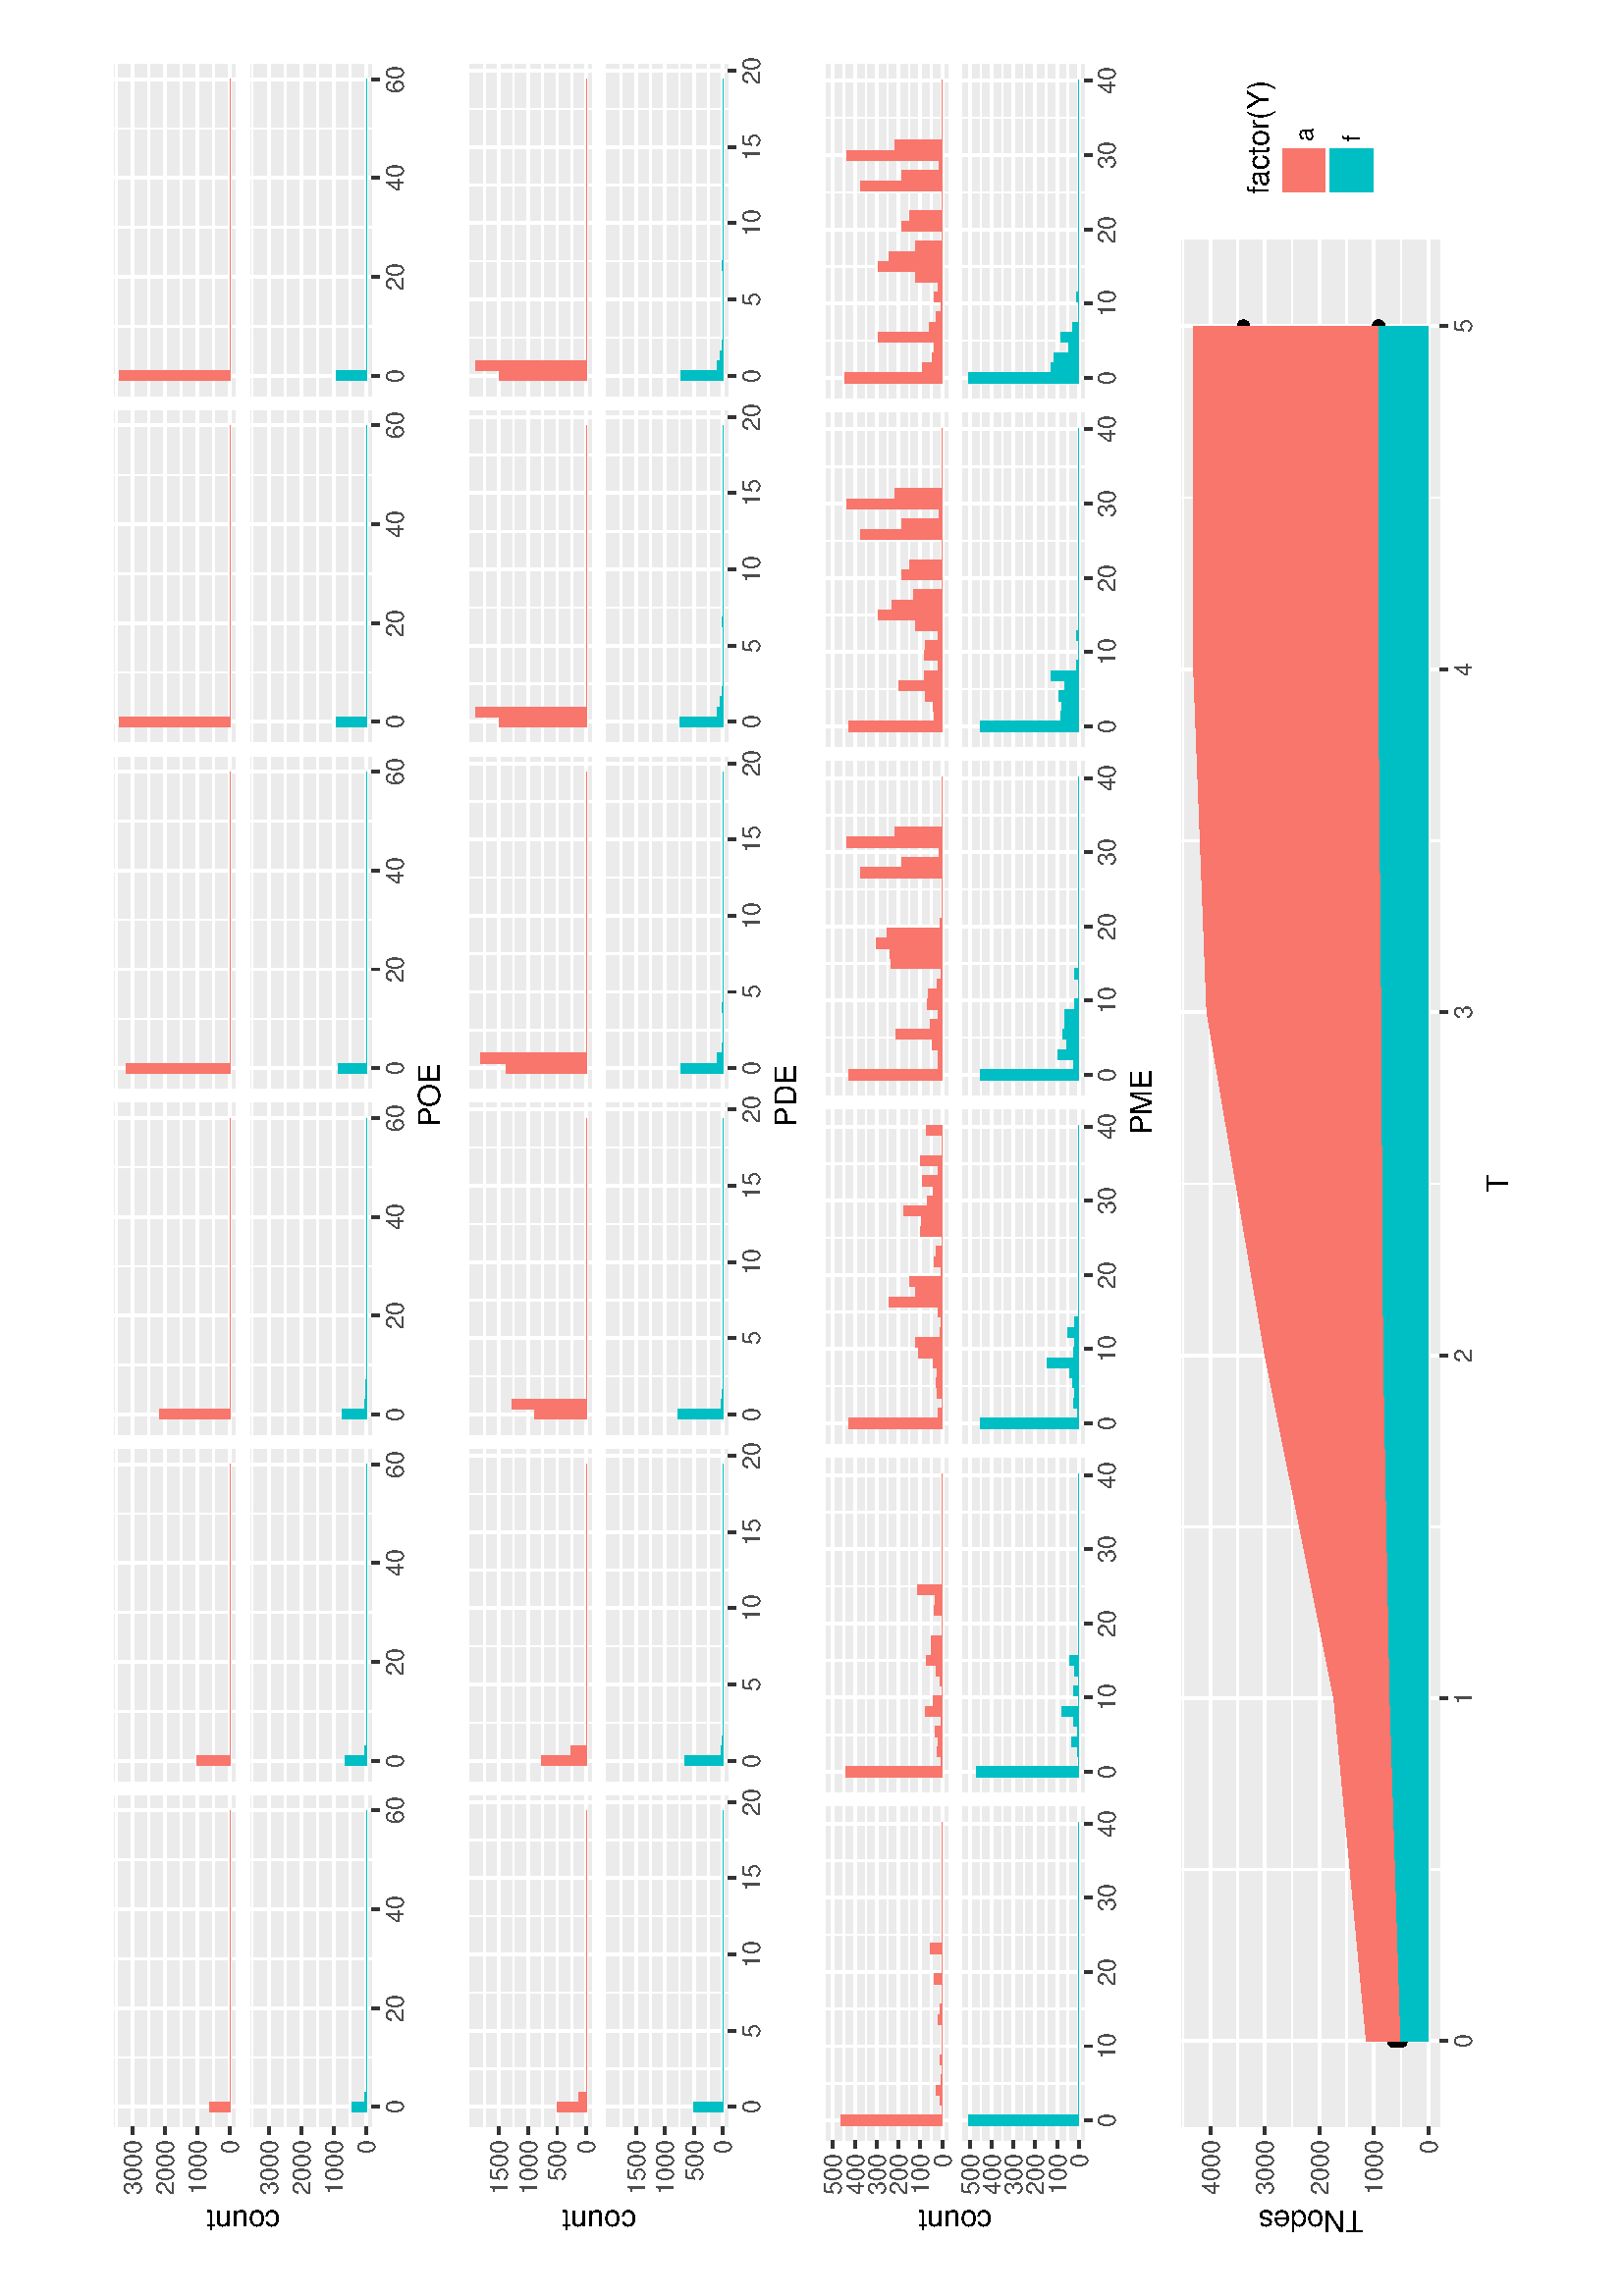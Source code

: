 %!PS-Adobe-3.0
%%DocumentNeededResources: font Helvetica
%%+ font Helvetica-Bold
%%+ font Helvetica-Oblique
%%+ font Helvetica-BoldOblique
%%+ font Symbol
%%DocumentMedia: a4 595 841 0 () ()
%%Pages: (atend)
%%Orientation: Landscape
%%BoundingBox: 37 18 559 824
%%EndComments
%%BeginProlog
/bp  { gs sRGB 595.00 0 translate 90 rotate gs } def
% begin .ps.prolog
/gs  { gsave } bind def
/gr  { grestore } bind def
/ep  { showpage gr gr } bind def
/m   { moveto } bind def
/l  { rlineto } bind def
/np  { newpath } bind def
/cp  { closepath } bind def
/f   { fill } bind def
/o   { stroke } bind def
/c   { newpath 0 360 arc } bind def
/r   { 4 2 roll moveto 1 copy 3 -1 roll exch 0 exch rlineto 0 rlineto -1 mul 0 exch rlineto closepath } bind def
/p1  { stroke } bind def
/p2  { gsave bg fill grestore newpath } bind def
/p3  { gsave bg fill grestore stroke } bind def
/p6  { gsave bg eofill grestore newpath } bind def
/p7  { gsave bg eofill grestore stroke } bind def
/t   { 5 -2 roll moveto gsave rotate
       1 index stringwidth pop
       mul neg 0 rmoveto show grestore } bind def
/ta  { 4 -2 roll moveto gsave rotate show } bind def
/tb  { 2 -1 roll 0 rmoveto show } bind def
/cl  { grestore gsave newpath 3 index 3 index moveto 1 index
       4 -1 roll lineto  exch 1 index lineto lineto
       closepath clip newpath } bind def
/rgb { setrgbcolor } bind def
/s   { scalefont setfont } bind def
% end   .ps.prolog
/sRGB { [ /CIEBasedABC
          << /DecodeLMN
               [ { dup 0.039 le
                        {12.923 div}
                        {0.055 add 1.055 div 2.4 exp }
                     ifelse
                 } bind dup dup
               ]
             /MatrixLMN [0.412 0.213 0.019
                         0.358 0.715 0.119
                         0.18 0.072 0.95]
             /WhitePoint [0.951 1.0 1.089]
           >>
         ] setcolorspace } bind def
/srgb { setcolor } bind def
%%IncludeResource: font Helvetica
/Helvetica findfont
dup length dict begin
  {1 index /FID ne {def} {pop pop} ifelse} forall
  /Encoding ISOLatin1Encoding def
  currentdict
  end
/Font1 exch definefont pop
%%IncludeResource: font Helvetica-Bold
/Helvetica-Bold findfont
dup length dict begin
  {1 index /FID ne {def} {pop pop} ifelse} forall
  /Encoding ISOLatin1Encoding def
  currentdict
  end
/Font2 exch definefont pop
%%IncludeResource: font Helvetica-Oblique
/Helvetica-Oblique findfont
dup length dict begin
  {1 index /FID ne {def} {pop pop} ifelse} forall
  /Encoding ISOLatin1Encoding def
  currentdict
  end
/Font3 exch definefont pop
%%IncludeResource: font Helvetica-BoldOblique
/Helvetica-BoldOblique findfont
dup length dict begin
  {1 index /FID ne {def} {pop pop} ifelse} forall
  /Encoding ISOLatin1Encoding def
  currentdict
  end
/Font4 exch definefont pop
%%IncludeResource: font Symbol
/Symbol findfont
dup length dict begin
  {1 index /FID ne {def} {pop pop} ifelse} forall
  currentdict
  end
/Font5 exch definefont pop
%%EndProlog
%%Page: 1 1
bp
18.00 36.64 823.89 558.64 cl
18.00 36.64 823.89 558.64 cl
18.00 36.64 823.89 558.64 cl
18.00 36.64 823.89 558.64 cl
18.00 36.64 823.89 558.64 cl
18.00 36.64 823.89 558.64 cl
18.00 36.64 823.89 558.64 cl
18.00 36.64 823.89 558.64 cl
18.00 36.64 823.89 558.64 cl
18.00 36.64 823.89 558.64 cl
18.00 36.64 823.89 558.64 cl
18.00 36.64 823.89 558.64 cl
18.00 36.64 823.89 558.64 cl
18.00 36.64 823.89 558.64 cl
18.00 36.64 823.89 558.64 cl
18.00 36.64 823.89 558.64 cl
18.00 36.64 823.89 558.64 cl
18.00 36.64 823.89 558.64 cl
18.00 36.64 823.89 558.64 cl
18.00 36.64 823.89 558.64 cl
18.00 36.64 823.89 558.64 cl
18.00 36.64 823.89 558.64 cl
18.00 36.64 823.89 558.64 cl
18.00 36.64 823.89 558.64 cl
18.00 36.64 823.89 558.64 cl
18.00 36.64 823.89 558.64 cl
18.00 36.64 823.89 558.64 cl
18.00 36.64 823.89 558.64 cl
18.00 36.64 823.89 558.64 cl
18.00 36.64 823.89 558.64 cl
18.00 36.64 823.89 558.64 cl
18.00 36.64 823.89 558.64 cl
18.00 36.64 823.89 558.64 cl
18.00 36.64 823.89 558.64 cl
18.00 36.64 823.89 558.64 cl
18.00 36.64 823.89 558.64 cl
18.00 36.64 823.89 558.64 cl
18.00 36.64 823.89 558.64 cl
18.00 36.64 823.89 558.64 cl
18.00 36.64 823.89 558.64 cl
18.00 36.64 823.89 558.64 cl
18.00 36.64 823.89 558.64 cl
18.00 36.64 823.89 558.64 cl
18.00 36.64 823.89 558.64 cl
18.00 36.64 823.89 558.64 cl
18.00 36.64 823.89 558.64 cl
18.00 36.64 823.89 558.64 cl
18.00 36.64 823.89 558.64 cl
18.00 36.64 823.89 558.64 cl
18.00 36.64 823.89 558.64 cl
18.00 36.64 823.89 558.64 cl
18.00 36.64 823.89 558.64 cl
18.00 36.64 823.89 558.64 cl
18.00 36.64 823.89 558.64 cl
18.00 36.64 823.89 558.64 cl
18.00 36.64 823.89 558.64 cl
18.00 36.64 823.89 558.64 cl
18.00 36.64 823.89 558.64 cl
18.00 36.64 823.89 558.64 cl
18.00 36.64 823.89 558.64 cl
18.00 36.64 823.89 558.64 cl
18.00 36.64 823.89 558.64 cl
18.00 36.64 823.89 558.64 cl
18.00 36.64 823.89 558.64 cl
18.00 36.64 823.89 558.64 cl
18.00 36.64 823.89 558.64 cl
18.00 36.64 823.89 558.64 cl
18.00 36.64 823.89 558.64 cl
18.00 36.64 823.89 558.64 cl
18.00 36.64 823.89 558.64 cl
18.00 36.64 823.89 558.64 cl
18.00 36.64 823.89 558.64 cl
18.00 36.64 823.89 558.64 cl
18.00 36.64 823.89 558.64 cl
18.00 36.64 823.89 558.64 cl
18.00 36.64 823.89 558.64 cl
18.00 36.64 823.89 558.64 cl
18.00 36.64 823.89 558.64 cl
18.00 36.64 823.89 558.64 cl
18.00 36.64 823.89 558.64 cl
18.00 36.64 823.89 558.64 cl
18.00 36.64 823.89 558.64 cl
18.00 36.64 823.89 558.64 cl
18.00 36.64 823.89 558.64 cl
18.00 36.64 823.89 558.64 cl
18.00 36.64 823.89 558.64 cl
18.00 36.64 823.89 558.64 cl
18.00 36.64 823.89 558.64 cl
18.00 36.64 823.89 558.64 cl
18.00 36.64 823.89 558.64 cl
18.00 36.64 823.89 558.64 cl
18.00 36.64 823.89 558.64 cl
18.00 36.64 823.89 558.64 cl
18.00 36.64 823.89 558.64 cl
18.00 36.64 823.89 558.64 cl
18.00 36.64 823.89 558.64 cl
18.00 36.64 823.89 558.64 cl
18.00 36.64 823.89 558.64 cl
18.00 36.64 823.89 558.64 cl
18.00 36.64 823.89 558.64 cl
18.00 36.64 823.89 558.64 cl
18.00 36.64 823.89 558.64 cl
18.00 36.64 823.89 558.64 cl
18.00 36.64 823.89 558.64 cl
18.00 36.64 823.89 558.64 cl
18.00 36.64 823.89 558.64 cl
18.00 36.64 823.89 558.64 cl
18.00 36.64 823.89 558.64 cl
18.00 36.64 823.89 558.64 cl
18.00 36.64 823.89 558.64 cl
18.00 36.64 823.89 558.64 cl
18.00 36.64 823.89 558.64 cl
18.00 36.64 823.89 558.64 cl
18.00 36.64 823.89 558.64 cl
18.00 36.64 823.89 558.64 cl
18.00 36.64 823.89 558.64 cl
18.00 36.64 823.89 558.64 cl
18.00 36.64 823.89 558.64 cl
18.00 36.64 823.89 558.64 cl
18.00 36.64 823.89 558.64 cl
18.00 36.64 823.89 558.64 cl
18.00 36.64 823.89 558.64 cl
18.00 36.64 823.89 558.64 cl
18.00 36.64 823.89 558.64 cl
18.00 36.64 823.89 558.64 cl
18.00 36.64 823.89 558.64 cl
18.00 36.64 823.89 558.64 cl
18.00 36.64 823.89 558.64 cl
18.00 36.64 823.89 558.64 cl
18.00 36.64 823.89 558.64 cl
18.00 36.64 823.89 558.64 cl
18.00 36.64 823.89 558.64 cl
18.00 36.64 823.89 558.64 cl
18.00 36.64 823.89 558.64 cl
18.00 36.64 823.89 558.64 cl
18.00 36.64 823.89 558.64 cl
18.00 36.64 823.89 558.64 cl
18.00 36.64 823.89 558.64 cl
18.00 36.64 823.89 558.64 cl
18.00 36.64 823.89 558.64 cl
18.00 36.64 823.89 558.64 cl
18.00 36.64 823.89 558.64 cl
18.00 36.64 823.89 558.64 cl
18.00 36.64 823.89 558.64 cl
18.00 36.64 823.89 558.64 cl
18.00 36.64 823.89 558.64 cl
18.00 36.64 823.89 558.64 cl
18.00 36.64 823.89 558.64 cl
18.00 36.64 823.89 558.64 cl
18.00 36.64 823.89 558.64 cl
18.00 36.64 823.89 558.64 cl
18.00 36.64 823.89 558.64 cl
18.00 36.64 823.89 558.64 cl
18.00 36.64 823.89 558.64 cl
18.00 36.64 823.89 558.64 cl
18.00 36.64 823.89 558.64 cl
18.00 36.64 823.89 558.64 cl
18.00 36.64 823.89 558.64 cl
18.00 36.64 823.89 558.64 cl
18.00 36.64 823.89 558.64 cl
18.00 36.64 823.89 558.64 cl
18.00 36.64 823.89 558.64 cl
18.00 36.64 823.89 558.64 cl
18.00 36.64 823.89 558.64 cl
18.00 36.64 823.89 558.64 cl
18.00 36.64 823.89 558.64 cl
18.00 36.64 823.89 558.64 cl
18.00 36.64 823.89 558.64 cl
18.00 36.64 823.89 558.64 cl
18.00 36.64 823.89 558.64 cl
18.00 36.64 823.89 558.64 cl
18.00 36.64 823.89 558.64 cl
18.00 36.64 823.89 558.64 cl
18.00 36.64 823.89 558.64 cl
18.00 36.64 823.89 558.64 cl
18.00 36.64 823.89 558.64 cl
18.00 36.64 823.89 558.64 cl
18.00 36.64 823.89 558.64 cl
18.00 36.64 823.89 558.64 cl
18.00 36.64 823.89 558.64 cl
18.00 36.64 823.89 558.64 cl
18.00 36.64 823.89 558.64 cl
18.00 36.64 823.89 558.64 cl
18.00 36.64 823.89 558.64 cl
18.00 36.64 823.89 558.64 cl
18.00 36.64 823.89 558.64 cl
18.00 36.64 823.89 558.64 cl
18.00 36.64 823.89 558.64 cl
18.00 36.64 823.89 558.64 cl
18.00 36.64 823.89 558.64 cl
18.00 36.64 823.89 558.64 cl
18.00 36.64 823.89 558.64 cl
18.00 36.64 823.89 558.64 cl
18.00 36.64 823.89 558.64 cl
18.00 36.64 823.89 558.64 cl
18.00 36.64 823.89 558.64 cl
18.00 36.64 823.89 558.64 cl
18.00 36.64 823.89 558.64 cl
18.00 36.64 823.89 558.64 cl
18.00 36.64 823.89 558.64 cl
18.00 36.64 823.89 558.64 cl
18.00 36.64 823.89 558.64 cl
18.00 36.64 823.89 558.64 cl
18.00 36.64 823.89 558.64 cl
18.00 36.64 823.89 558.64 cl
18.00 36.64 823.89 558.64 cl
18.00 36.64 823.89 558.64 cl
18.00 36.64 823.89 558.64 cl
18.00 36.64 823.89 558.64 cl
18.00 36.64 823.89 558.64 cl
18.00 36.64 823.89 558.64 cl
18.00 428.14 823.89 558.64 cl
/bg { 1 1 1 srgb } def
1 1 1 srgb
1.07 setlinewidth
[] 0 setdash
1 setlinecap
1 setlinejoin
10.00 setmiterlimit
18.00 428.14 805.89 130.50 r p3
18.00 36.64 823.89 558.64 cl
61.98 508.63 183.49 553.16 cl
/bg { 0.922 0.922 0.922 srgb } def
61.98 508.63 121.50 44.53 r p2
1 1 1 srgb
0.53 setlinewidth
[] 0 setdash
0 setlinecap
1 setlinejoin
10.00 setmiterlimit
np
61.98 516.62 m
121.51 0 l
o
np
61.98 528.55 m
121.51 0 l
o
np
61.98 540.48 m
121.51 0 l
o
np
61.98 552.41 m
121.51 0 l
o
np
87.47 508.63 m
0 44.53 l
o
np
123.71 508.63 m
0 44.53 l
o
np
159.95 508.63 m
0 44.53 l
o
1.07 setlinewidth
[] 0 setdash
np
61.98 510.65 m
121.51 0 l
o
np
61.98 522.58 m
121.51 0 l
o
np
61.98 534.51 m
121.51 0 l
o
np
61.98 546.45 m
121.51 0 l
o
np
69.35 508.63 m
0 44.53 l
o
np
105.59 508.63 m
0 44.53 l
o
np
141.83 508.63 m
0 44.53 l
o
np
178.08 508.63 m
0 44.53 l
o
/bg { 0.973 0.463 0.427 srgb } def
67.51 510.65 3.68 7.55 r p2
71.19 510.65 3.68 0.00 r p2
74.87 510.65 3.68 0.00 r p2
78.55 510.65 3.68 0.00 r p2
82.24 510.65 3.68 0.00 r p2
85.92 510.65 3.68 0.00 r p2
89.60 510.65 3.68 0.00 r p2
93.28 510.65 3.68 0.00 r p2
96.96 510.65 3.68 0.00 r p2
100.65 510.65 3.68 0.00 r p2
104.33 510.65 3.68 0.00 r p2
108.01 510.65 3.68 0.00 r p2
111.69 510.65 3.68 0.00 r p2
115.37 510.65 3.68 0.00 r p2
119.05 510.65 3.68 0.00 r p2
122.74 510.65 3.68 0.00 r p2
126.42 510.65 3.68 0.00 r p2
130.10 510.65 3.68 0.00 r p2
133.78 510.65 3.68 0.00 r p2
137.46 510.65 3.68 0.00 r p2
141.15 510.65 3.68 0.00 r p2
144.83 510.65 3.68 0.00 r p2
148.51 510.65 3.68 0.00 r p2
152.19 510.65 3.68 0.00 r p2
155.87 510.65 3.68 0.00 r p2
159.56 510.65 3.68 0.00 r p2
163.24 510.65 3.68 0.00 r p2
166.92 510.65 3.68 0.00 r p2
170.60 510.65 3.68 0.00 r p2
174.28 510.65 3.68 0.00 r p2
18.00 36.64 823.89 558.64 cl
61.98 458.62 183.49 503.15 cl
/bg { 0.922 0.922 0.922 srgb } def
61.98 458.62 121.50 44.53 r p2
1 1 1 srgb
0.53 setlinewidth
[] 0 setdash
0 setlinecap
1 setlinejoin
10.00 setmiterlimit
np
61.98 466.61 m
121.51 0 l
o
np
61.98 478.54 m
121.51 0 l
o
np
61.98 490.47 m
121.51 0 l
o
np
61.98 502.40 m
121.51 0 l
o
np
87.47 458.62 m
0 44.53 l
o
np
123.71 458.62 m
0 44.53 l
o
np
159.95 458.62 m
0 44.53 l
o
1.07 setlinewidth
[] 0 setdash
np
61.98 460.64 m
121.51 0 l
o
np
61.98 472.57 m
121.51 0 l
o
np
61.98 484.50 m
121.51 0 l
o
np
61.98 496.43 m
121.51 0 l
o
np
69.35 458.62 m
0 44.53 l
o
np
105.59 458.62 m
0 44.53 l
o
np
141.83 458.62 m
0 44.53 l
o
np
178.08 458.62 m
0 44.53 l
o
/bg { 0 0.749 0.769 srgb } def
67.51 460.64 3.68 5.25 r p2
71.19 460.64 3.68 0.76 r p2
74.87 460.64 3.68 0.02 r p2
78.55 460.64 3.68 0.00 r p2
82.24 460.64 3.68 0.00 r p2
85.92 460.64 3.68 0.00 r p2
89.60 460.64 3.68 0.00 r p2
93.28 460.64 3.68 0.00 r p2
96.96 460.64 3.68 0.00 r p2
100.65 460.64 3.68 0.01 r p2
104.33 460.64 3.68 0.00 r p2
108.01 460.64 3.68 0.00 r p2
111.69 460.64 3.68 0.00 r p2
115.37 460.64 3.68 0.00 r p2
119.05 460.64 3.68 0.00 r p2
122.74 460.64 3.68 0.00 r p2
126.42 460.64 3.68 0.00 r p2
130.10 460.64 3.68 0.00 r p2
133.78 460.64 3.68 0.00 r p2
137.46 460.64 3.68 0.00 r p2
141.15 460.64 3.68 0.00 r p2
144.83 460.64 3.68 0.00 r p2
148.51 460.64 3.68 0.00 r p2
152.19 460.64 3.68 0.00 r p2
155.87 460.64 3.68 0.00 r p2
159.56 460.64 3.68 0.00 r p2
163.24 460.64 3.68 0.00 r p2
166.92 460.64 3.68 0.00 r p2
170.60 460.64 3.68 0.00 r p2
174.28 460.64 3.68 0.00 r p2
18.00 36.64 823.89 558.64 cl
188.97 508.63 310.47 553.16 cl
/bg { 0.922 0.922 0.922 srgb } def
188.97 508.63 121.50 44.53 r p2
1 1 1 srgb
0.53 setlinewidth
[] 0 setdash
0 setlinecap
1 setlinejoin
10.00 setmiterlimit
np
188.97 516.62 m
121.50 0 l
o
np
188.97 528.55 m
121.50 0 l
o
np
188.97 540.48 m
121.50 0 l
o
np
188.97 552.41 m
121.50 0 l
o
np
214.45 508.63 m
0 44.53 l
o
np
250.70 508.63 m
0 44.53 l
o
np
286.94 508.63 m
0 44.53 l
o
1.07 setlinewidth
[] 0 setdash
np
188.97 510.65 m
121.50 0 l
o
np
188.97 522.58 m
121.50 0 l
o
np
188.97 534.51 m
121.50 0 l
o
np
188.97 546.45 m
121.50 0 l
o
np
196.33 508.63 m
0 44.53 l
o
np
232.58 508.63 m
0 44.53 l
o
np
268.82 508.63 m
0 44.53 l
o
np
305.06 508.63 m
0 44.53 l
o
/bg { 0.973 0.463 0.427 srgb } def
194.49 510.65 3.68 12.29 r p2
198.17 510.65 3.68 0.00 r p2
201.86 510.65 3.68 0.00 r p2
205.54 510.65 3.68 0.00 r p2
209.22 510.65 3.68 0.00 r p2
212.90 510.65 3.68 0.00 r p2
216.58 510.65 3.68 0.00 r p2
220.27 510.65 3.68 0.00 r p2
223.95 510.65 3.68 0.00 r p2
227.63 510.65 3.68 0.00 r p2
231.31 510.65 3.68 0.00 r p2
234.99 510.65 3.68 0.00 r p2
238.68 510.65 3.68 0.00 r p2
242.36 510.65 3.68 0.00 r p2
246.04 510.65 3.68 0.00 r p2
249.72 510.65 3.68 0.00 r p2
253.40 510.65 3.68 0.00 r p2
257.08 510.65 3.68 0.00 r p2
260.77 510.65 3.68 0.00 r p2
264.45 510.65 3.68 0.00 r p2
268.13 510.65 3.68 0.00 r p2
271.81 510.65 3.68 0.00 r p2
275.49 510.65 3.68 0.00 r p2
279.18 510.65 3.68 0.00 r p2
282.86 510.65 3.68 0.00 r p2
286.54 510.65 3.68 0.00 r p2
290.22 510.65 3.68 0.00 r p2
293.90 510.65 3.68 0.00 r p2
297.59 510.65 3.68 0.00 r p2
301.27 510.65 3.68 0.00 r p2
18.00 36.64 823.89 558.64 cl
188.97 458.62 310.47 503.15 cl
/bg { 0.922 0.922 0.922 srgb } def
188.97 458.62 121.50 44.53 r p2
1 1 1 srgb
0.53 setlinewidth
[] 0 setdash
0 setlinecap
1 setlinejoin
10.00 setmiterlimit
np
188.97 466.61 m
121.50 0 l
o
np
188.97 478.54 m
121.50 0 l
o
np
188.97 490.47 m
121.50 0 l
o
np
188.97 502.40 m
121.50 0 l
o
np
214.45 458.62 m
0 44.53 l
o
np
250.70 458.62 m
0 44.53 l
o
np
286.94 458.62 m
0 44.53 l
o
1.07 setlinewidth
[] 0 setdash
np
188.97 460.64 m
121.50 0 l
o
np
188.97 472.57 m
121.50 0 l
o
np
188.97 484.50 m
121.50 0 l
o
np
188.97 496.43 m
121.50 0 l
o
np
196.33 458.62 m
0 44.53 l
o
np
232.58 458.62 m
0 44.53 l
o
np
268.82 458.62 m
0 44.53 l
o
np
305.06 458.62 m
0 44.53 l
o
/bg { 0 0.749 0.769 srgb } def
194.49 460.64 3.68 7.71 r p2
198.17 460.64 3.68 0.63 r p2
201.86 460.64 3.68 0.05 r p2
205.54 460.64 3.68 0.02 r p2
209.22 460.64 3.68 0.00 r p2
212.90 460.64 3.68 0.00 r p2
216.58 460.64 3.68 0.00 r p2
220.27 460.64 3.68 0.00 r p2
223.95 460.64 3.68 0.00 r p2
227.63 460.64 3.68 0.00 r p2
231.31 460.64 3.68 0.00 r p2
234.99 460.64 3.68 0.00 r p2
238.68 460.64 3.68 0.00 r p2
242.36 460.64 3.68 0.00 r p2
246.04 460.64 3.68 0.01 r p2
249.72 460.64 3.68 0.00 r p2
253.40 460.64 3.68 0.00 r p2
257.08 460.64 3.68 0.00 r p2
260.77 460.64 3.68 0.00 r p2
264.45 460.64 3.68 0.00 r p2
268.13 460.64 3.68 0.00 r p2
271.81 460.64 3.68 0.00 r p2
275.49 460.64 3.68 0.00 r p2
279.18 460.64 3.68 0.00 r p2
282.86 460.64 3.68 0.00 r p2
286.54 460.64 3.68 0.00 r p2
290.22 460.64 3.68 0.00 r p2
293.90 460.64 3.68 0.00 r p2
297.59 460.64 3.68 0.00 r p2
301.27 460.64 3.68 0.00 r p2
18.00 36.64 823.89 558.64 cl
315.95 508.63 437.46 553.16 cl
/bg { 0.922 0.922 0.922 srgb } def
315.95 508.63 121.50 44.53 r p2
1 1 1 srgb
0.53 setlinewidth
[] 0 setdash
0 setlinecap
1 setlinejoin
10.00 setmiterlimit
np
315.95 516.62 m
121.51 0 l
o
np
315.95 528.55 m
121.51 0 l
o
np
315.95 540.48 m
121.51 0 l
o
np
315.95 552.41 m
121.51 0 l
o
np
341.44 508.63 m
0 44.53 l
o
np
377.68 508.63 m
0 44.53 l
o
np
413.92 508.63 m
0 44.53 l
o
1.07 setlinewidth
[] 0 setdash
np
315.95 510.65 m
121.51 0 l
o
np
315.95 522.58 m
121.51 0 l
o
np
315.95 534.51 m
121.51 0 l
o
np
315.95 546.45 m
121.51 0 l
o
np
323.32 508.63 m
0 44.53 l
o
np
359.56 508.63 m
0 44.53 l
o
np
395.80 508.63 m
0 44.53 l
o
np
432.04 508.63 m
0 44.53 l
o
/bg { 0.973 0.463 0.427 srgb } def
321.48 510.65 3.68 25.94 r p2
325.16 510.65 3.68 0.00 r p2
328.84 510.65 3.68 0.00 r p2
332.52 510.65 3.68 0.00 r p2
336.20 510.65 3.68 0.00 r p2
339.89 510.65 3.68 0.00 r p2
343.57 510.65 3.68 0.00 r p2
347.25 510.65 3.68 0.00 r p2
350.93 510.65 3.68 0.00 r p2
354.61 510.65 3.68 0.00 r p2
358.30 510.65 3.68 0.00 r p2
361.98 510.65 3.68 0.00 r p2
365.66 510.65 3.68 0.00 r p2
369.34 510.65 3.68 0.00 r p2
373.02 510.65 3.68 0.00 r p2
376.71 510.65 3.68 0.00 r p2
380.39 510.65 3.68 0.00 r p2
384.07 510.65 3.68 0.00 r p2
387.75 510.65 3.68 0.00 r p2
391.43 510.65 3.68 0.00 r p2
395.12 510.65 3.68 0.00 r p2
398.80 510.65 3.68 0.00 r p2
402.48 510.65 3.68 0.00 r p2
406.16 510.65 3.68 0.00 r p2
409.84 510.65 3.68 0.00 r p2
413.52 510.65 3.68 0.00 r p2
417.21 510.65 3.68 0.00 r p2
420.89 510.65 3.68 0.00 r p2
424.57 510.65 3.68 0.00 r p2
428.25 510.65 3.68 0.00 r p2
18.00 36.64 823.89 558.64 cl
315.95 458.62 437.46 503.15 cl
/bg { 0.922 0.922 0.922 srgb } def
315.95 458.62 121.50 44.53 r p2
1 1 1 srgb
0.53 setlinewidth
[] 0 setdash
0 setlinecap
1 setlinejoin
10.00 setmiterlimit
np
315.95 466.61 m
121.51 0 l
o
np
315.95 478.54 m
121.51 0 l
o
np
315.95 490.47 m
121.51 0 l
o
np
315.95 502.40 m
121.51 0 l
o
np
341.44 458.62 m
0 44.53 l
o
np
377.68 458.62 m
0 44.53 l
o
np
413.92 458.62 m
0 44.53 l
o
1.07 setlinewidth
[] 0 setdash
np
315.95 460.64 m
121.51 0 l
o
np
315.95 472.57 m
121.51 0 l
o
np
315.95 484.50 m
121.51 0 l
o
np
315.95 496.43 m
121.51 0 l
o
np
323.32 458.62 m
0 44.53 l
o
np
359.56 458.62 m
0 44.53 l
o
np
395.80 458.62 m
0 44.53 l
o
np
432.04 458.62 m
0 44.53 l
o
/bg { 0 0.749 0.769 srgb } def
321.48 460.64 3.68 8.78 r p2
325.16 460.64 3.68 0.52 r p2
328.84 460.64 3.68 0.20 r p2
332.52 460.64 3.68 0.26 r p2
336.20 460.64 3.68 0.02 r p2
339.89 460.64 3.68 0.00 r p2
343.57 460.64 3.68 0.00 r p2
347.25 460.64 3.68 0.01 r p2
350.93 460.64 3.68 0.01 r p2
354.61 460.64 3.68 0.00 r p2
358.30 460.64 3.68 0.00 r p2
361.98 460.64 3.68 0.00 r p2
365.66 460.64 3.68 0.00 r p2
369.34 460.64 3.68 0.00 r p2
373.02 460.64 3.68 0.00 r p2
376.71 460.64 3.68 0.00 r p2
380.39 460.64 3.68 0.00 r p2
384.07 460.64 3.68 0.00 r p2
387.75 460.64 3.68 0.00 r p2
391.43 460.64 3.68 0.00 r p2
395.12 460.64 3.68 0.00 r p2
398.80 460.64 3.68 0.00 r p2
402.48 460.64 3.68 0.00 r p2
406.16 460.64 3.68 0.00 r p2
409.84 460.64 3.68 0.00 r p2
413.52 460.64 3.68 0.00 r p2
417.21 460.64 3.68 0.00 r p2
420.89 460.64 3.68 0.00 r p2
424.57 460.64 3.68 0.00 r p2
428.25 460.64 3.68 0.01 r p2
18.00 36.64 823.89 558.64 cl
442.94 508.63 564.44 553.16 cl
/bg { 0.922 0.922 0.922 srgb } def
442.94 508.63 121.50 44.53 r p2
1 1 1 srgb
0.53 setlinewidth
[] 0 setdash
0 setlinecap
1 setlinejoin
10.00 setmiterlimit
np
442.94 516.62 m
121.50 0 l
o
np
442.94 528.55 m
121.50 0 l
o
np
442.94 540.48 m
121.50 0 l
o
np
442.94 552.41 m
121.50 0 l
o
np
468.42 508.63 m
0 44.53 l
o
np
504.66 508.63 m
0 44.53 l
o
np
540.91 508.63 m
0 44.53 l
o
1.07 setlinewidth
[] 0 setdash
np
442.94 510.65 m
121.50 0 l
o
np
442.94 522.58 m
121.50 0 l
o
np
442.94 534.51 m
121.50 0 l
o
np
442.94 546.45 m
121.50 0 l
o
np
450.30 508.63 m
0 44.53 l
o
np
486.54 508.63 m
0 44.53 l
o
np
522.79 508.63 m
0 44.53 l
o
np
559.03 508.63 m
0 44.53 l
o
/bg { 0.973 0.463 0.427 srgb } def
448.46 510.65 3.68 38.23 r p2
452.14 510.65 3.68 0.00 r p2
455.82 510.65 3.68 0.00 r p2
459.51 510.65 3.68 0.00 r p2
463.19 510.65 3.68 0.00 r p2
466.87 510.65 3.68 0.00 r p2
470.55 510.65 3.68 0.00 r p2
474.23 510.65 3.68 0.00 r p2
477.92 510.65 3.68 0.00 r p2
481.60 510.65 3.68 0.00 r p2
485.28 510.65 3.68 0.00 r p2
488.96 510.65 3.68 0.00 r p2
492.64 510.65 3.68 0.00 r p2
496.33 510.65 3.68 0.00 r p2
500.01 510.65 3.68 0.00 r p2
503.69 510.65 3.68 0.00 r p2
507.37 510.65 3.68 0.00 r p2
511.05 510.65 3.68 0.00 r p2
514.74 510.65 3.68 0.00 r p2
518.42 510.65 3.68 0.00 r p2
522.10 510.65 3.68 0.00 r p2
525.78 510.65 3.68 0.00 r p2
529.46 510.65 3.68 0.00 r p2
533.15 510.65 3.68 0.00 r p2
536.83 510.65 3.68 0.00 r p2
540.51 510.65 3.68 0.00 r p2
544.19 510.65 3.68 0.00 r p2
547.87 510.65 3.68 0.00 r p2
551.55 510.65 3.68 0.00 r p2
555.24 510.65 3.68 0.00 r p2
18.00 36.64 823.89 558.64 cl
442.94 458.62 564.44 503.15 cl
/bg { 0.922 0.922 0.922 srgb } def
442.94 458.62 121.50 44.53 r p2
1 1 1 srgb
0.53 setlinewidth
[] 0 setdash
0 setlinecap
1 setlinejoin
10.00 setmiterlimit
np
442.94 466.61 m
121.50 0 l
o
np
442.94 478.54 m
121.50 0 l
o
np
442.94 490.47 m
121.50 0 l
o
np
442.94 502.40 m
121.50 0 l
o
np
468.42 458.62 m
0 44.53 l
o
np
504.66 458.62 m
0 44.53 l
o
np
540.91 458.62 m
0 44.53 l
o
1.07 setlinewidth
[] 0 setdash
np
442.94 460.64 m
121.50 0 l
o
np
442.94 472.57 m
121.50 0 l
o
np
442.94 484.50 m
121.50 0 l
o
np
442.94 496.43 m
121.50 0 l
o
np
450.30 458.62 m
0 44.53 l
o
np
486.54 458.62 m
0 44.53 l
o
np
522.79 458.62 m
0 44.53 l
o
np
559.03 458.62 m
0 44.53 l
o
/bg { 0 0.749 0.769 srgb } def
448.46 460.64 3.68 10.26 r p2
452.14 460.64 3.68 0.00 r p2
455.82 460.64 3.68 0.00 r p2
459.51 460.64 3.68 0.00 r p2
463.19 460.64 3.68 0.00 r p2
466.87 460.64 3.68 0.00 r p2
470.55 460.64 3.68 0.00 r p2
474.23 460.64 3.68 0.00 r p2
477.92 460.64 3.68 0.00 r p2
481.60 460.64 3.68 0.00 r p2
485.28 460.64 3.68 0.00 r p2
488.96 460.64 3.68 0.00 r p2
492.64 460.64 3.68 0.00 r p2
496.33 460.64 3.68 0.00 r p2
500.01 460.64 3.68 0.00 r p2
503.69 460.64 3.68 0.00 r p2
507.37 460.64 3.68 0.00 r p2
511.05 460.64 3.68 0.00 r p2
514.74 460.64 3.68 0.00 r p2
518.42 460.64 3.68 0.00 r p2
522.10 460.64 3.68 0.00 r p2
525.78 460.64 3.68 0.00 r p2
529.46 460.64 3.68 0.00 r p2
533.15 460.64 3.68 0.00 r p2
536.83 460.64 3.68 0.00 r p2
540.51 460.64 3.68 0.00 r p2
544.19 460.64 3.68 0.00 r p2
547.87 460.64 3.68 0.00 r p2
551.55 460.64 3.68 0.00 r p2
555.24 460.64 3.68 0.00 r p2
18.00 36.64 823.89 558.64 cl
569.92 508.63 691.43 553.16 cl
/bg { 0.922 0.922 0.922 srgb } def
569.92 508.63 121.50 44.53 r p2
1 1 1 srgb
0.53 setlinewidth
[] 0 setdash
0 setlinecap
1 setlinejoin
10.00 setmiterlimit
np
569.92 516.62 m
121.51 0 l
o
np
569.92 528.55 m
121.51 0 l
o
np
569.92 540.48 m
121.51 0 l
o
np
569.92 552.41 m
121.51 0 l
o
np
595.41 508.63 m
0 44.53 l
o
np
631.65 508.63 m
0 44.53 l
o
np
667.89 508.63 m
0 44.53 l
o
1.07 setlinewidth
[] 0 setdash
np
569.92 510.65 m
121.51 0 l
o
np
569.92 522.58 m
121.51 0 l
o
np
569.92 534.51 m
121.51 0 l
o
np
569.92 546.45 m
121.51 0 l
o
np
577.29 508.63 m
0 44.53 l
o
np
613.53 508.63 m
0 44.53 l
o
np
649.77 508.63 m
0 44.53 l
o
np
686.01 508.63 m
0 44.53 l
o
/bg { 0.973 0.463 0.427 srgb } def
575.44 510.65 3.68 40.48 r p2
579.13 510.65 3.68 0.00 r p2
582.81 510.65 3.68 0.00 r p2
586.49 510.65 3.68 0.00 r p2
590.17 510.65 3.68 0.00 r p2
593.85 510.65 3.68 0.00 r p2
597.54 510.65 3.68 0.00 r p2
601.22 510.65 3.68 0.00 r p2
604.90 510.65 3.68 0.00 r p2
608.58 510.65 3.68 0.00 r p2
612.26 510.65 3.68 0.00 r p2
615.95 510.65 3.68 0.00 r p2
619.63 510.65 3.68 0.00 r p2
623.31 510.65 3.68 0.00 r p2
626.99 510.65 3.68 0.00 r p2
630.67 510.65 3.68 0.00 r p2
634.36 510.65 3.68 0.00 r p2
638.04 510.65 3.68 0.00 r p2
641.72 510.65 3.68 0.00 r p2
645.40 510.65 3.68 0.00 r p2
649.08 510.65 3.68 0.00 r p2
652.77 510.65 3.68 0.00 r p2
656.45 510.65 3.68 0.00 r p2
660.13 510.65 3.68 0.00 r p2
663.81 510.65 3.68 0.00 r p2
667.49 510.65 3.68 0.00 r p2
671.18 510.65 3.68 0.00 r p2
674.86 510.65 3.68 0.00 r p2
678.54 510.65 3.68 0.00 r p2
682.22 510.65 3.68 0.00 r p2
18.00 36.64 823.89 558.64 cl
569.92 458.62 691.43 503.15 cl
/bg { 0.922 0.922 0.922 srgb } def
569.92 458.62 121.50 44.53 r p2
1 1 1 srgb
0.53 setlinewidth
[] 0 setdash
0 setlinecap
1 setlinejoin
10.00 setmiterlimit
np
569.92 466.61 m
121.51 0 l
o
np
569.92 478.54 m
121.51 0 l
o
np
569.92 490.47 m
121.51 0 l
o
np
569.92 502.40 m
121.51 0 l
o
np
595.41 458.62 m
0 44.53 l
o
np
631.65 458.62 m
0 44.53 l
o
np
667.89 458.62 m
0 44.53 l
o
1.07 setlinewidth
[] 0 setdash
np
569.92 460.64 m
121.51 0 l
o
np
569.92 472.57 m
121.51 0 l
o
np
569.92 484.50 m
121.51 0 l
o
np
569.92 496.43 m
121.51 0 l
o
np
577.29 458.62 m
0 44.53 l
o
np
613.53 458.62 m
0 44.53 l
o
np
649.77 458.62 m
0 44.53 l
o
np
686.01 458.62 m
0 44.53 l
o
/bg { 0 0.749 0.769 srgb } def
575.44 460.64 3.68 10.91 r p2
579.13 460.64 3.68 0.00 r p2
582.81 460.64 3.68 0.00 r p2
586.49 460.64 3.68 0.00 r p2
590.17 460.64 3.68 0.00 r p2
593.85 460.64 3.68 0.00 r p2
597.54 460.64 3.68 0.00 r p2
601.22 460.64 3.68 0.00 r p2
604.90 460.64 3.68 0.00 r p2
608.58 460.64 3.68 0.00 r p2
612.26 460.64 3.68 0.00 r p2
615.95 460.64 3.68 0.00 r p2
619.63 460.64 3.68 0.00 r p2
623.31 460.64 3.68 0.00 r p2
626.99 460.64 3.68 0.00 r p2
630.67 460.64 3.68 0.00 r p2
634.36 460.64 3.68 0.00 r p2
638.04 460.64 3.68 0.00 r p2
641.72 460.64 3.68 0.00 r p2
645.40 460.64 3.68 0.00 r p2
649.08 460.64 3.68 0.00 r p2
652.77 460.64 3.68 0.00 r p2
656.45 460.64 3.68 0.00 r p2
660.13 460.64 3.68 0.00 r p2
663.81 460.64 3.68 0.00 r p2
667.49 460.64 3.68 0.00 r p2
671.18 460.64 3.68 0.00 r p2
674.86 460.64 3.68 0.00 r p2
678.54 460.64 3.68 0.00 r p2
682.22 460.64 3.68 0.00 r p2
18.00 36.64 823.89 558.64 cl
696.91 508.63 818.41 553.16 cl
/bg { 0.922 0.922 0.922 srgb } def
696.91 508.63 121.50 44.53 r p2
1 1 1 srgb
0.53 setlinewidth
[] 0 setdash
0 setlinecap
1 setlinejoin
10.00 setmiterlimit
np
696.91 516.62 m
121.50 0 l
o
np
696.91 528.55 m
121.50 0 l
o
np
696.91 540.48 m
121.50 0 l
o
np
696.91 552.41 m
121.50 0 l
o
np
722.39 508.63 m
0 44.53 l
o
np
758.63 508.63 m
0 44.53 l
o
np
794.88 508.63 m
0 44.53 l
o
1.07 setlinewidth
[] 0 setdash
np
696.91 510.65 m
121.50 0 l
o
np
696.91 522.58 m
121.50 0 l
o
np
696.91 534.51 m
121.50 0 l
o
np
696.91 546.45 m
121.50 0 l
o
np
704.27 508.63 m
0 44.53 l
o
np
740.51 508.63 m
0 44.53 l
o
np
776.75 508.63 m
0 44.53 l
o
np
813.00 508.63 m
0 44.53 l
o
/bg { 0.973 0.463 0.427 srgb } def
702.43 510.65 3.68 40.48 r p2
706.11 510.65 3.68 0.00 r p2
709.79 510.65 3.68 0.00 r p2
713.47 510.65 3.68 0.00 r p2
717.16 510.65 3.68 0.00 r p2
720.84 510.65 3.68 0.00 r p2
724.52 510.65 3.68 0.00 r p2
728.20 510.65 3.68 0.00 r p2
731.88 510.65 3.68 0.00 r p2
735.57 510.65 3.68 0.00 r p2
739.25 510.65 3.68 0.00 r p2
742.93 510.65 3.68 0.00 r p2
746.61 510.65 3.68 0.00 r p2
750.29 510.65 3.68 0.00 r p2
753.98 510.65 3.68 0.00 r p2
757.66 510.65 3.68 0.00 r p2
761.34 510.65 3.68 0.00 r p2
765.02 510.65 3.68 0.00 r p2
768.70 510.65 3.68 0.00 r p2
772.39 510.65 3.68 0.00 r p2
776.07 510.65 3.68 0.00 r p2
779.75 510.65 3.68 0.00 r p2
783.43 510.65 3.68 0.00 r p2
787.11 510.65 3.68 0.00 r p2
790.80 510.65 3.68 0.00 r p2
794.48 510.65 3.68 0.00 r p2
798.16 510.65 3.68 0.00 r p2
801.84 510.65 3.68 0.00 r p2
805.52 510.65 3.68 0.00 r p2
809.21 510.65 3.68 0.00 r p2
18.00 36.64 823.89 558.64 cl
696.91 458.62 818.41 503.15 cl
/bg { 0.922 0.922 0.922 srgb } def
696.91 458.62 121.50 44.53 r p2
1 1 1 srgb
0.53 setlinewidth
[] 0 setdash
0 setlinecap
1 setlinejoin
10.00 setmiterlimit
np
696.91 466.61 m
121.50 0 l
o
np
696.91 478.54 m
121.50 0 l
o
np
696.91 490.47 m
121.50 0 l
o
np
696.91 502.40 m
121.50 0 l
o
np
722.39 458.62 m
0 44.53 l
o
np
758.63 458.62 m
0 44.53 l
o
np
794.88 458.62 m
0 44.53 l
o
1.07 setlinewidth
[] 0 setdash
np
696.91 460.64 m
121.50 0 l
o
np
696.91 472.57 m
121.50 0 l
o
np
696.91 484.50 m
121.50 0 l
o
np
696.91 496.43 m
121.50 0 l
o
np
704.27 458.62 m
0 44.53 l
o
np
740.51 458.62 m
0 44.53 l
o
np
776.75 458.62 m
0 44.53 l
o
np
813.00 458.62 m
0 44.53 l
o
/bg { 0 0.749 0.769 srgb } def
702.43 460.64 3.68 10.91 r p2
706.11 460.64 3.68 0.00 r p2
709.79 460.64 3.68 0.00 r p2
713.47 460.64 3.68 0.00 r p2
717.16 460.64 3.68 0.00 r p2
720.84 460.64 3.68 0.00 r p2
724.52 460.64 3.68 0.00 r p2
728.20 460.64 3.68 0.00 r p2
731.88 460.64 3.68 0.00 r p2
735.57 460.64 3.68 0.00 r p2
739.25 460.64 3.68 0.00 r p2
742.93 460.64 3.68 0.00 r p2
746.61 460.64 3.68 0.00 r p2
750.29 460.64 3.68 0.00 r p2
753.98 460.64 3.68 0.00 r p2
757.66 460.64 3.68 0.00 r p2
761.34 460.64 3.68 0.00 r p2
765.02 460.64 3.68 0.00 r p2
768.70 460.64 3.68 0.00 r p2
772.39 460.64 3.68 0.00 r p2
776.07 460.64 3.68 0.00 r p2
779.75 460.64 3.68 0.00 r p2
783.43 460.64 3.68 0.00 r p2
787.11 460.64 3.68 0.00 r p2
790.80 460.64 3.68 0.00 r p2
794.48 460.64 3.68 0.00 r p2
798.16 460.64 3.68 0.00 r p2
801.84 460.64 3.68 0.00 r p2
805.52 460.64 3.68 0.00 r p2
809.21 460.64 3.68 0.00 r p2
18.00 36.64 823.89 558.64 cl
61.98 503.15 183.49 503.15 cl
61.98 503.15 183.49 503.15 cl
61.98 503.15 183.49 503.15 cl
61.98 503.15 183.49 503.15 cl
61.98 503.15 183.49 503.15 cl
18.00 36.64 823.89 558.64 cl
188.97 503.15 310.47 503.15 cl
188.97 503.15 310.47 503.15 cl
188.97 503.15 310.47 503.15 cl
188.97 503.15 310.47 503.15 cl
188.97 503.15 310.47 503.15 cl
18.00 36.64 823.89 558.64 cl
315.95 503.15 437.46 503.15 cl
315.95 503.15 437.46 503.15 cl
315.95 503.15 437.46 503.15 cl
315.95 503.15 437.46 503.15 cl
315.95 503.15 437.46 503.15 cl
18.00 36.64 823.89 558.64 cl
442.94 503.15 564.44 503.15 cl
442.94 503.15 564.44 503.15 cl
442.94 503.15 564.44 503.15 cl
442.94 503.15 564.44 503.15 cl
442.94 503.15 564.44 503.15 cl
18.00 36.64 823.89 558.64 cl
569.92 503.15 691.43 503.15 cl
569.92 503.15 691.43 503.15 cl
569.92 503.15 691.43 503.15 cl
569.92 503.15 691.43 503.15 cl
569.92 503.15 691.43 503.15 cl
18.00 36.64 823.89 558.64 cl
696.91 503.15 818.41 503.15 cl
696.91 503.15 818.41 503.15 cl
696.91 503.15 818.41 503.15 cl
696.91 503.15 818.41 503.15 cl
696.91 503.15 818.41 503.15 cl
18.00 36.64 823.89 558.64 cl
61.98 553.16 183.49 553.16 cl
61.98 553.16 183.49 553.16 cl
61.98 553.16 183.49 553.16 cl
61.98 553.16 183.49 553.16 cl
61.98 553.16 183.49 553.16 cl
18.00 36.64 823.89 558.64 cl
188.97 553.16 310.47 553.16 cl
188.97 553.16 310.47 553.16 cl
188.97 553.16 310.47 553.16 cl
188.97 553.16 310.47 553.16 cl
188.97 553.16 310.47 553.16 cl
18.00 36.64 823.89 558.64 cl
315.95 553.16 437.46 553.16 cl
315.95 553.16 437.46 553.16 cl
315.95 553.16 437.46 553.16 cl
315.95 553.16 437.46 553.16 cl
315.95 553.16 437.46 553.16 cl
18.00 36.64 823.89 558.64 cl
442.94 553.16 564.44 553.16 cl
442.94 553.16 564.44 553.16 cl
442.94 553.16 564.44 553.16 cl
442.94 553.16 564.44 553.16 cl
442.94 553.16 564.44 553.16 cl
18.00 36.64 823.89 558.64 cl
569.92 553.16 691.43 553.16 cl
569.92 553.16 691.43 553.16 cl
569.92 553.16 691.43 553.16 cl
569.92 553.16 691.43 553.16 cl
569.92 553.16 691.43 553.16 cl
18.00 36.64 823.89 558.64 cl
696.91 553.16 818.41 553.16 cl
696.91 553.16 818.41 553.16 cl
696.91 553.16 818.41 553.16 cl
696.91 553.16 818.41 553.16 cl
696.91 553.16 818.41 553.16 cl
18.00 36.64 823.89 558.64 cl
18.00 36.64 823.89 558.64 cl
18.00 36.64 823.89 558.64 cl
18.00 36.64 823.89 558.64 cl
18.00 36.64 823.89 558.64 cl
18.00 36.64 823.89 558.64 cl
18.00 36.64 823.89 558.64 cl
18.00 36.64 823.89 558.64 cl
18.00 36.64 823.89 558.64 cl
18.00 36.64 823.89 558.64 cl
18.00 36.64 823.89 558.64 cl
18.00 36.64 823.89 558.64 cl
18.00 36.64 823.89 558.64 cl
18.00 36.64 823.89 558.64 cl
18.00 36.64 823.89 558.64 cl
18.00 36.64 823.89 558.64 cl
18.00 36.64 823.89 558.64 cl
18.00 36.64 823.89 558.64 cl
18.00 36.64 823.89 558.64 cl
18.00 36.64 823.89 558.64 cl
18.00 36.64 823.89 558.64 cl
18.00 36.64 823.89 558.64 cl
18.00 36.64 823.89 558.64 cl
18.00 36.64 823.89 558.64 cl
18.00 36.64 823.89 558.64 cl
18.00 36.64 823.89 558.64 cl
18.00 36.64 823.89 558.64 cl
18.00 36.64 823.89 558.64 cl
18.00 36.64 823.89 558.64 cl
18.00 36.64 823.89 558.64 cl
0.2 0.2 0.2 srgb
1.07 setlinewidth
[] 0 setdash
0 setlinecap
1 setlinejoin
10.00 setmiterlimit
np
69.35 455.88 m
0 2.74 l
o
np
105.59 455.88 m
0 2.74 l
o
np
141.83 455.88 m
0 2.74 l
o
np
178.08 455.88 m
0 2.74 l
o
18.00 36.64 823.89 558.64 cl
18.00 36.64 823.89 558.64 cl
/Font1 findfont 9 s
0.302 0.302 0.302 srgb
69.35 447.22 (0) .5 0 t
105.59 447.22 (20) .5 0 t
141.83 447.22 (40) .5 0 t
178.08 447.22 (60) .5 0 t
18.00 36.64 823.89 558.64 cl
18.00 36.64 823.89 558.64 cl
18.00 36.64 823.89 558.64 cl
18.00 36.64 823.89 558.64 cl
18.00 36.64 823.89 558.64 cl
18.00 36.64 823.89 558.64 cl
18.00 36.64 823.89 558.64 cl
18.00 36.64 823.89 558.64 cl
0.2 0.2 0.2 srgb
1.07 setlinewidth
[] 0 setdash
0 setlinecap
1 setlinejoin
10.00 setmiterlimit
np
196.33 455.88 m
0 2.74 l
o
np
232.58 455.88 m
0 2.74 l
o
np
268.82 455.88 m
0 2.74 l
o
np
305.06 455.88 m
0 2.74 l
o
18.00 36.64 823.89 558.64 cl
18.00 36.64 823.89 558.64 cl
/Font1 findfont 9 s
0.302 0.302 0.302 srgb
196.33 447.22 (0) .5 0 t
232.58 447.22 (20) .5 0 t
268.82 447.22 (40) .5 0 t
305.06 447.22 (60) .5 0 t
18.00 36.64 823.89 558.64 cl
18.00 36.64 823.89 558.64 cl
18.00 36.64 823.89 558.64 cl
18.00 36.64 823.89 558.64 cl
18.00 36.64 823.89 558.64 cl
18.00 36.64 823.89 558.64 cl
18.00 36.64 823.89 558.64 cl
18.00 36.64 823.89 558.64 cl
0.2 0.2 0.2 srgb
1.07 setlinewidth
[] 0 setdash
0 setlinecap
1 setlinejoin
10.00 setmiterlimit
np
323.32 455.88 m
0 2.74 l
o
np
359.56 455.88 m
0 2.74 l
o
np
395.80 455.88 m
0 2.74 l
o
np
432.04 455.88 m
0 2.74 l
o
18.00 36.64 823.89 558.64 cl
18.00 36.64 823.89 558.64 cl
/Font1 findfont 9 s
0.302 0.302 0.302 srgb
323.32 447.22 (0) .5 0 t
359.56 447.22 (20) .5 0 t
395.80 447.22 (40) .5 0 t
432.04 447.22 (60) .5 0 t
18.00 36.64 823.89 558.64 cl
18.00 36.64 823.89 558.64 cl
18.00 36.64 823.89 558.64 cl
18.00 36.64 823.89 558.64 cl
18.00 36.64 823.89 558.64 cl
18.00 36.64 823.89 558.64 cl
18.00 36.64 823.89 558.64 cl
18.00 36.64 823.89 558.64 cl
0.2 0.2 0.2 srgb
1.07 setlinewidth
[] 0 setdash
0 setlinecap
1 setlinejoin
10.00 setmiterlimit
np
450.30 455.88 m
0 2.74 l
o
np
486.54 455.88 m
0 2.74 l
o
np
522.79 455.88 m
0 2.74 l
o
np
559.03 455.88 m
0 2.74 l
o
18.00 36.64 823.89 558.64 cl
18.00 36.64 823.89 558.64 cl
/Font1 findfont 9 s
0.302 0.302 0.302 srgb
450.30 447.22 (0) .5 0 t
486.54 447.22 (20) .5 0 t
522.79 447.22 (40) .5 0 t
559.03 447.22 (60) .5 0 t
18.00 36.64 823.89 558.64 cl
18.00 36.64 823.89 558.64 cl
18.00 36.64 823.89 558.64 cl
18.00 36.64 823.89 558.64 cl
18.00 36.64 823.89 558.64 cl
18.00 36.64 823.89 558.64 cl
18.00 36.64 823.89 558.64 cl
18.00 36.64 823.89 558.64 cl
0.2 0.2 0.2 srgb
1.07 setlinewidth
[] 0 setdash
0 setlinecap
1 setlinejoin
10.00 setmiterlimit
np
577.29 455.88 m
0 2.74 l
o
np
613.53 455.88 m
0 2.74 l
o
np
649.77 455.88 m
0 2.74 l
o
np
686.01 455.88 m
0 2.74 l
o
18.00 36.64 823.89 558.64 cl
18.00 36.64 823.89 558.64 cl
/Font1 findfont 9 s
0.302 0.302 0.302 srgb
577.29 447.22 (0) .5 0 t
613.53 447.22 (20) .5 0 t
649.77 447.22 (40) .5 0 t
686.01 447.22 (60) .5 0 t
18.00 36.64 823.89 558.64 cl
18.00 36.64 823.89 558.64 cl
18.00 36.64 823.89 558.64 cl
18.00 36.64 823.89 558.64 cl
18.00 36.64 823.89 558.64 cl
18.00 36.64 823.89 558.64 cl
18.00 36.64 823.89 558.64 cl
18.00 36.64 823.89 558.64 cl
0.2 0.2 0.2 srgb
1.07 setlinewidth
[] 0 setdash
0 setlinecap
1 setlinejoin
10.00 setmiterlimit
np
704.27 455.88 m
0 2.74 l
o
np
740.51 455.88 m
0 2.74 l
o
np
776.75 455.88 m
0 2.74 l
o
np
813.00 455.88 m
0 2.74 l
o
18.00 36.64 823.89 558.64 cl
18.00 36.64 823.89 558.64 cl
/Font1 findfont 9 s
0.302 0.302 0.302 srgb
704.27 447.22 (0) .5 0 t
740.51 447.22 (20) .5 0 t
776.75 447.22 (40) .5 0 t
813.00 447.22 (60) .5 0 t
18.00 36.64 823.89 558.64 cl
18.00 36.64 823.89 558.64 cl
18.00 36.64 823.89 558.64 cl
18.00 36.64 823.89 558.64 cl
18.00 36.64 823.89 558.64 cl
18.00 36.64 823.89 558.64 cl
18.00 36.64 823.89 558.64 cl
18.00 36.64 823.89 558.64 cl
18.00 36.64 823.89 558.64 cl
18.00 36.64 823.89 558.64 cl
18.00 36.64 823.89 558.64 cl
18.00 36.64 823.89 558.64 cl
18.00 36.64 823.89 558.64 cl
18.00 36.64 823.89 558.64 cl
18.00 36.64 823.89 558.64 cl
18.00 36.64 823.89 558.64 cl
18.00 36.64 823.89 558.64 cl
18.00 36.64 823.89 558.64 cl
18.00 36.64 823.89 558.64 cl
18.00 36.64 823.89 558.64 cl
18.00 36.64 823.89 558.64 cl
18.00 36.64 823.89 558.64 cl
18.00 36.64 823.89 558.64 cl
18.00 36.64 823.89 558.64 cl
18.00 36.64 823.89 558.64 cl
18.00 36.64 823.89 558.64 cl
18.00 36.64 823.89 558.64 cl
18.00 36.64 823.89 558.64 cl
18.00 36.64 823.89 558.64 cl
18.00 36.64 823.89 558.64 cl
18.00 36.64 823.89 558.64 cl
18.00 36.64 823.89 558.64 cl
18.00 36.64 823.89 558.64 cl
18.00 36.64 823.89 558.64 cl
18.00 36.64 823.89 558.64 cl
18.00 36.64 823.89 558.64 cl
18.00 36.64 823.89 558.64 cl
18.00 36.64 823.89 558.64 cl
18.00 36.64 823.89 558.64 cl
18.00 36.64 823.89 558.64 cl
/Font1 findfont 9 s
0.302 0.302 0.302 srgb
57.05 507.42 (0) 1 0 t
57.05 519.35 (1000) 1 0 t
57.05 531.28 (2000) 1 0 t
57.05 543.21 (3000) 1 0 t
18.00 36.64 823.89 558.64 cl
18.00 36.64 823.89 558.64 cl
0.2 0.2 0.2 srgb
1.07 setlinewidth
[] 0 setdash
0 setlinecap
1 setlinejoin
10.00 setmiterlimit
np
59.24 510.65 m
2.74 0 l
o
np
59.24 522.58 m
2.74 0 l
o
np
59.24 534.51 m
2.74 0 l
o
np
59.24 546.45 m
2.74 0 l
o
18.00 36.64 823.89 558.64 cl
18.00 36.64 823.89 558.64 cl
18.00 36.64 823.89 558.64 cl
18.00 36.64 823.89 558.64 cl
18.00 36.64 823.89 558.64 cl
18.00 36.64 823.89 558.64 cl
18.00 36.64 823.89 558.64 cl
18.00 36.64 823.89 558.64 cl
/Font1 findfont 9 s
0.302 0.302 0.302 srgb
57.05 457.41 (0) 1 0 t
57.05 469.34 (1000) 1 0 t
57.05 481.27 (2000) 1 0 t
57.05 493.20 (3000) 1 0 t
18.00 36.64 823.89 558.64 cl
18.00 36.64 823.89 558.64 cl
0.2 0.2 0.2 srgb
1.07 setlinewidth
[] 0 setdash
0 setlinecap
1 setlinejoin
10.00 setmiterlimit
np
59.24 460.64 m
2.74 0 l
o
np
59.24 472.57 m
2.74 0 l
o
np
59.24 484.50 m
2.74 0 l
o
np
59.24 496.43 m
2.74 0 l
o
18.00 36.64 823.89 558.64 cl
18.00 36.64 823.89 558.64 cl
18.00 36.64 823.89 558.64 cl
18.00 36.64 823.89 558.64 cl
18.00 36.64 823.89 558.64 cl
18.00 36.64 823.89 558.64 cl
18.00 36.64 823.89 558.64 cl
18.00 36.64 823.89 558.64 cl
18.00 36.64 823.89 558.64 cl
18.00 36.64 823.89 558.64 cl
18.00 36.64 823.89 558.64 cl
18.00 36.64 823.89 558.64 cl
18.00 36.64 823.89 558.64 cl
18.00 36.64 823.89 558.64 cl
18.00 36.64 823.89 558.64 cl
18.00 36.64 823.89 558.64 cl
18.00 36.64 823.89 558.64 cl
18.00 36.64 823.89 558.64 cl
18.00 36.64 823.89 558.64 cl
18.00 36.64 823.89 558.64 cl
18.00 36.64 823.89 558.64 cl
18.00 36.64 823.89 558.64 cl
18.00 36.64 823.89 558.64 cl
18.00 36.64 823.89 558.64 cl
18.00 36.64 823.89 558.64 cl
18.00 36.64 823.89 558.64 cl
18.00 36.64 823.89 558.64 cl
18.00 36.64 823.89 558.64 cl
18.00 36.64 823.89 558.64 cl
18.00 36.64 823.89 558.64 cl
/Font1 findfont 11 s
0 0 0 srgb
440.20 433.85 (POE) .5 0 t
18.00 36.64 823.89 558.64 cl
18.00 36.64 823.89 558.64 cl
/Font1 findfont 11 s
0 0 0 srgb
31.38 505.89 (count) .5 90 t
18.00 36.64 823.89 558.64 cl
18.00 36.64 823.89 558.64 cl
18.00 36.64 823.89 558.64 cl
18.00 36.64 823.89 558.64 cl
18.00 36.64 823.89 558.64 cl
18.00 36.64 823.89 558.64 cl
18.00 36.64 823.89 558.64 cl
18.00 36.64 823.89 558.64 cl
18.00 36.64 823.89 558.64 cl
18.00 36.64 823.89 558.64 cl
18.00 36.64 823.89 558.64 cl
18.00 36.64 823.89 558.64 cl
18.00 36.64 823.89 558.64 cl
18.00 36.64 823.89 558.64 cl
18.00 36.64 823.89 558.64 cl
18.00 297.64 823.89 428.14 cl
/bg { 1 1 1 srgb } def
1 1 1 srgb
1.07 setlinewidth
[] 0 setdash
1 setlinecap
1 setlinejoin
10.00 setmiterlimit
18.00 297.64 805.89 130.50 r p3
18.00 36.64 823.89 558.64 cl
61.98 378.01 183.49 422.66 cl
/bg { 0.922 0.922 0.922 srgb } def
61.98 378.01 121.50 44.65 r p2
1 1 1 srgb
0.53 setlinewidth
[] 0 setdash
0 setlinecap
1 setlinejoin
10.00 setmiterlimit
np
61.98 385.37 m
121.51 0 l
o
np
61.98 396.03 m
121.51 0 l
o
np
61.98 406.69 m
121.51 0 l
o
np
61.98 417.35 m
121.51 0 l
o
np
83.33 378.01 m
0 44.65 l
o
np
111.28 378.01 m
0 44.65 l
o
np
139.24 378.01 m
0 44.65 l
o
np
167.19 378.01 m
0 44.65 l
o
1.07 setlinewidth
[] 0 setdash
np
61.98 380.04 m
121.51 0 l
o
np
61.98 390.70 m
121.51 0 l
o
np
61.98 401.36 m
121.51 0 l
o
np
61.98 412.02 m
121.51 0 l
o
np
69.35 378.01 m
0 44.65 l
o
np
97.30 378.01 m
0 44.65 l
o
np
125.26 378.01 m
0 44.65 l
o
np
153.21 378.01 m
0 44.65 l
o
np
181.17 378.01 m
0 44.65 l
o
/bg { 0.973 0.463 0.427 srgb } def
67.51 380.04 3.68 10.81 r p2
71.19 380.04 3.68 2.69 r p2
74.87 380.04 3.68 0.00 r p2
78.55 380.04 3.68 0.00 r p2
82.24 380.04 3.68 0.00 r p2
85.92 380.04 3.68 0.00 r p2
89.60 380.04 3.68 0.00 r p2
93.28 380.04 3.68 0.00 r p2
96.96 380.04 3.68 0.00 r p2
100.65 380.04 3.68 0.00 r p2
104.33 380.04 3.68 0.00 r p2
108.01 380.04 3.68 0.00 r p2
111.69 380.04 3.68 0.00 r p2
115.37 380.04 3.68 0.00 r p2
119.05 380.04 3.68 0.00 r p2
122.74 380.04 3.68 0.00 r p2
126.42 380.04 3.68 0.00 r p2
130.10 380.04 3.68 0.00 r p2
133.78 380.04 3.68 0.00 r p2
137.46 380.04 3.68 0.00 r p2
141.15 380.04 3.68 0.00 r p2
144.83 380.04 3.68 0.00 r p2
148.51 380.04 3.68 0.00 r p2
152.19 380.04 3.68 0.00 r p2
155.87 380.04 3.68 0.00 r p2
159.56 380.04 3.68 0.00 r p2
163.24 380.04 3.68 0.00 r p2
166.92 380.04 3.68 0.00 r p2
170.60 380.04 3.68 0.00 r p2
174.28 380.04 3.68 0.00 r p2
18.00 36.64 823.89 558.64 cl
61.98 327.89 183.49 372.53 cl
/bg { 0.922 0.922 0.922 srgb } def
61.98 327.89 121.50 44.65 r p2
1 1 1 srgb
0.53 setlinewidth
[] 0 setdash
0 setlinecap
1 setlinejoin
10.00 setmiterlimit
np
61.98 335.25 m
121.51 0 l
o
np
61.98 345.90 m
121.51 0 l
o
np
61.98 356.56 m
121.51 0 l
o
np
61.98 367.22 m
121.51 0 l
o
np
83.33 327.89 m
0 44.64 l
o
np
111.28 327.89 m
0 44.64 l
o
np
139.24 327.89 m
0 44.64 l
o
np
167.19 327.89 m
0 44.64 l
o
1.07 setlinewidth
[] 0 setdash
np
61.98 329.92 m
121.51 0 l
o
np
61.98 340.58 m
121.51 0 l
o
np
61.98 351.23 m
121.51 0 l
o
np
61.98 361.89 m
121.51 0 l
o
np
69.35 327.89 m
0 44.64 l
o
np
97.30 327.89 m
0 44.64 l
o
np
125.26 327.89 m
0 44.64 l
o
np
153.21 327.89 m
0 44.64 l
o
np
181.17 327.89 m
0 44.64 l
o
/bg { 0 0.749 0.769 srgb } def
67.51 329.92 3.68 10.81 r p2
71.19 329.92 3.68 0.00 r p2
74.87 329.92 3.68 0.00 r p2
78.55 329.92 3.68 0.00 r p2
82.24 329.92 3.68 0.00 r p2
85.92 329.92 3.68 0.00 r p2
89.60 329.92 3.68 0.00 r p2
93.28 329.92 3.68 0.00 r p2
96.96 329.92 3.68 0.00 r p2
100.65 329.92 3.68 0.00 r p2
104.33 329.92 3.68 0.00 r p2
108.01 329.92 3.68 0.00 r p2
111.69 329.92 3.68 0.00 r p2
115.37 329.92 3.68 0.00 r p2
119.05 329.92 3.68 0.00 r p2
122.74 329.92 3.68 0.00 r p2
126.42 329.92 3.68 0.00 r p2
130.10 329.92 3.68 0.00 r p2
133.78 329.92 3.68 0.00 r p2
137.46 329.92 3.68 0.00 r p2
141.15 329.92 3.68 0.00 r p2
144.83 329.92 3.68 0.00 r p2
148.51 329.92 3.68 0.00 r p2
152.19 329.92 3.68 0.00 r p2
155.87 329.92 3.68 0.00 r p2
159.56 329.92 3.68 0.00 r p2
163.24 329.92 3.68 0.00 r p2
166.92 329.92 3.68 0.00 r p2
170.60 329.92 3.68 0.00 r p2
174.28 329.92 3.68 0.00 r p2
18.00 36.64 823.89 558.64 cl
188.97 378.01 310.47 422.66 cl
/bg { 0.922 0.922 0.922 srgb } def
188.97 378.01 121.50 44.65 r p2
1 1 1 srgb
0.53 setlinewidth
[] 0 setdash
0 setlinecap
1 setlinejoin
10.00 setmiterlimit
np
188.97 385.37 m
121.50 0 l
o
np
188.97 396.03 m
121.50 0 l
o
np
188.97 406.69 m
121.50 0 l
o
np
188.97 417.35 m
121.50 0 l
o
np
210.31 378.01 m
0 44.65 l
o
np
238.26 378.01 m
0 44.65 l
o
np
266.22 378.01 m
0 44.65 l
o
np
294.17 378.01 m
0 44.65 l
o
1.07 setlinewidth
[] 0 setdash
np
188.97 380.04 m
121.50 0 l
o
np
188.97 390.70 m
121.50 0 l
o
np
188.97 401.36 m
121.50 0 l
o
np
188.97 412.02 m
121.50 0 l
o
np
196.33 378.01 m
0 44.65 l
o
np
224.29 378.01 m
0 44.65 l
o
np
252.24 378.01 m
0 44.65 l
o
np
280.20 378.01 m
0 44.65 l
o
np
308.15 378.01 m
0 44.65 l
o
/bg { 0.973 0.463 0.427 srgb } def
194.49 380.04 3.68 16.39 r p2
198.17 380.04 3.68 5.56 r p2
201.86 380.04 3.68 0.00 r p2
205.54 380.04 3.68 0.00 r p2
209.22 380.04 3.68 0.00 r p2
212.90 380.04 3.68 0.00 r p2
216.58 380.04 3.68 0.00 r p2
220.27 380.04 3.68 0.00 r p2
223.95 380.04 3.68 0.00 r p2
227.63 380.04 3.68 0.00 r p2
231.31 380.04 3.68 0.00 r p2
234.99 380.04 3.68 0.00 r p2
238.68 380.04 3.68 0.00 r p2
242.36 380.04 3.68 0.00 r p2
246.04 380.04 3.68 0.00 r p2
249.72 380.04 3.68 0.00 r p2
253.40 380.04 3.68 0.00 r p2
257.08 380.04 3.68 0.00 r p2
260.77 380.04 3.68 0.00 r p2
264.45 380.04 3.68 0.00 r p2
268.13 380.04 3.68 0.00 r p2
271.81 380.04 3.68 0.00 r p2
275.49 380.04 3.68 0.00 r p2
279.18 380.04 3.68 0.00 r p2
282.86 380.04 3.68 0.00 r p2
286.54 380.04 3.68 0.00 r p2
290.22 380.04 3.68 0.00 r p2
293.90 380.04 3.68 0.00 r p2
297.59 380.04 3.68 0.00 r p2
301.27 380.04 3.68 0.00 r p2
18.00 36.64 823.89 558.64 cl
188.97 327.89 310.47 372.53 cl
/bg { 0.922 0.922 0.922 srgb } def
188.97 327.89 121.50 44.65 r p2
1 1 1 srgb
0.53 setlinewidth
[] 0 setdash
0 setlinecap
1 setlinejoin
10.00 setmiterlimit
np
188.97 335.25 m
121.50 0 l
o
np
188.97 345.90 m
121.50 0 l
o
np
188.97 356.56 m
121.50 0 l
o
np
188.97 367.22 m
121.50 0 l
o
np
210.31 327.89 m
0 44.64 l
o
np
238.26 327.89 m
0 44.64 l
o
np
266.22 327.89 m
0 44.64 l
o
np
294.17 327.89 m
0 44.64 l
o
1.07 setlinewidth
[] 0 setdash
np
188.97 329.92 m
121.50 0 l
o
np
188.97 340.58 m
121.50 0 l
o
np
188.97 351.23 m
121.50 0 l
o
np
188.97 361.89 m
121.50 0 l
o
np
196.33 327.89 m
0 44.64 l
o
np
224.29 327.89 m
0 44.64 l
o
np
252.24 327.89 m
0 44.64 l
o
np
280.20 327.89 m
0 44.64 l
o
np
308.15 327.89 m
0 44.64 l
o
/bg { 0 0.749 0.769 srgb } def
194.49 329.92 3.68 14.13 r p2
198.17 329.92 3.68 0.64 r p2
201.86 329.92 3.68 0.19 r p2
205.54 329.92 3.68 0.04 r p2
209.22 329.92 3.68 0.04 r p2
212.90 329.92 3.68 0.00 r p2
216.58 329.92 3.68 0.00 r p2
220.27 329.92 3.68 0.00 r p2
223.95 329.92 3.68 0.00 r p2
227.63 329.92 3.68 0.00 r p2
231.31 329.92 3.68 0.00 r p2
234.99 329.92 3.68 0.00 r p2
238.68 329.92 3.68 0.00 r p2
242.36 329.92 3.68 0.00 r p2
246.04 329.92 3.68 0.00 r p2
249.72 329.92 3.68 0.00 r p2
253.40 329.92 3.68 0.00 r p2
257.08 329.92 3.68 0.00 r p2
260.77 329.92 3.68 0.00 r p2
264.45 329.92 3.68 0.00 r p2
268.13 329.92 3.68 0.00 r p2
271.81 329.92 3.68 0.00 r p2
275.49 329.92 3.68 0.00 r p2
279.18 329.92 3.68 0.00 r p2
282.86 329.92 3.68 0.00 r p2
286.54 329.92 3.68 0.00 r p2
290.22 329.92 3.68 0.00 r p2
293.90 329.92 3.68 0.00 r p2
297.59 329.92 3.68 0.00 r p2
301.27 329.92 3.68 0.00 r p2
18.00 36.64 823.89 558.64 cl
315.95 378.01 437.46 422.66 cl
/bg { 0.922 0.922 0.922 srgb } def
315.95 378.01 121.50 44.65 r p2
1 1 1 srgb
0.53 setlinewidth
[] 0 setdash
0 setlinecap
1 setlinejoin
10.00 setmiterlimit
np
315.95 385.37 m
121.51 0 l
o
np
315.95 396.03 m
121.51 0 l
o
np
315.95 406.69 m
121.51 0 l
o
np
315.95 417.35 m
121.51 0 l
o
np
337.29 378.01 m
0 44.65 l
o
np
365.25 378.01 m
0 44.65 l
o
np
393.20 378.01 m
0 44.65 l
o
np
421.16 378.01 m
0 44.65 l
o
1.07 setlinewidth
[] 0 setdash
np
315.95 380.04 m
121.51 0 l
o
np
315.95 390.70 m
121.51 0 l
o
np
315.95 401.36 m
121.51 0 l
o
np
315.95 412.02 m
121.51 0 l
o
np
323.32 378.01 m
0 44.65 l
o
np
351.27 378.01 m
0 44.65 l
o
np
379.23 378.01 m
0 44.65 l
o
np
407.18 378.01 m
0 44.65 l
o
np
435.14 378.01 m
0 44.65 l
o
/bg { 0.973 0.463 0.427 srgb } def
321.48 380.04 3.68 19.10 r p2
325.16 380.04 3.68 27.24 r p2
328.84 380.04 3.68 0.00 r p2
332.52 380.04 3.68 0.00 r p2
336.20 380.04 3.68 0.00 r p2
339.89 380.04 3.68 0.00 r p2
343.57 380.04 3.68 0.00 r p2
347.25 380.04 3.68 0.00 r p2
350.93 380.04 3.68 0.00 r p2
354.61 380.04 3.68 0.00 r p2
358.30 380.04 3.68 0.00 r p2
361.98 380.04 3.68 0.00 r p2
365.66 380.04 3.68 0.00 r p2
369.34 380.04 3.68 0.00 r p2
373.02 380.04 3.68 0.00 r p2
376.71 380.04 3.68 0.00 r p2
380.39 380.04 3.68 0.00 r p2
384.07 380.04 3.68 0.00 r p2
387.75 380.04 3.68 0.00 r p2
391.43 380.04 3.68 0.00 r p2
395.12 380.04 3.68 0.00 r p2
398.80 380.04 3.68 0.00 r p2
402.48 380.04 3.68 0.00 r p2
406.16 380.04 3.68 0.00 r p2
409.84 380.04 3.68 0.00 r p2
413.52 380.04 3.68 0.00 r p2
417.21 380.04 3.68 0.00 r p2
420.89 380.04 3.68 0.00 r p2
424.57 380.04 3.68 0.00 r p2
428.25 380.04 3.68 0.00 r p2
18.00 36.64 823.89 558.64 cl
315.95 327.89 437.46 372.53 cl
/bg { 0.922 0.922 0.922 srgb } def
315.95 327.89 121.50 44.65 r p2
1 1 1 srgb
0.53 setlinewidth
[] 0 setdash
0 setlinecap
1 setlinejoin
10.00 setmiterlimit
np
315.95 335.25 m
121.51 0 l
o
np
315.95 345.90 m
121.51 0 l
o
np
315.95 356.56 m
121.51 0 l
o
np
315.95 367.22 m
121.51 0 l
o
np
337.29 327.89 m
0 44.64 l
o
np
365.25 327.89 m
0 44.64 l
o
np
393.20 327.89 m
0 44.64 l
o
np
421.16 327.89 m
0 44.64 l
o
1.07 setlinewidth
[] 0 setdash
np
315.95 329.92 m
121.51 0 l
o
np
315.95 340.58 m
121.51 0 l
o
np
315.95 351.23 m
121.51 0 l
o
np
315.95 361.89 m
121.51 0 l
o
np
323.32 327.89 m
0 44.64 l
o
np
351.27 327.89 m
0 44.64 l
o
np
379.23 327.89 m
0 44.64 l
o
np
407.18 327.89 m
0 44.64 l
o
np
435.14 327.89 m
0 44.64 l
o
/bg { 0 0.749 0.769 srgb } def
321.48 329.92 3.68 16.48 r p2
325.16 329.92 3.68 0.81 r p2
328.84 329.92 3.68 0.23 r p2
332.52 329.92 3.68 0.00 r p2
336.20 329.92 3.68 0.00 r p2
339.89 329.92 3.68 0.04 r p2
343.57 329.92 3.68 0.00 r p2
347.25 329.92 3.68 0.00 r p2
350.93 329.92 3.68 0.00 r p2
354.61 329.92 3.68 0.00 r p2
358.30 329.92 3.68 0.00 r p2
361.98 329.92 3.68 0.00 r p2
365.66 329.92 3.68 0.00 r p2
369.34 329.92 3.68 0.00 r p2
373.02 329.92 3.68 0.00 r p2
376.71 329.92 3.68 0.00 r p2
380.39 329.92 3.68 0.00 r p2
384.07 329.92 3.68 0.00 r p2
387.75 329.92 3.68 0.00 r p2
391.43 329.92 3.68 0.00 r p2
395.12 329.92 3.68 0.00 r p2
398.80 329.92 3.68 0.00 r p2
402.48 329.92 3.68 0.00 r p2
406.16 329.92 3.68 0.00 r p2
409.84 329.92 3.68 0.00 r p2
413.52 329.92 3.68 0.00 r p2
417.21 329.92 3.68 0.00 r p2
420.89 329.92 3.68 0.00 r p2
424.57 329.92 3.68 0.00 r p2
428.25 329.92 3.68 0.00 r p2
18.00 36.64 823.89 558.64 cl
442.94 378.01 564.44 422.66 cl
/bg { 0.922 0.922 0.922 srgb } def
442.94 378.01 121.50 44.65 r p2
1 1 1 srgb
0.53 setlinewidth
[] 0 setdash
0 setlinecap
1 setlinejoin
10.00 setmiterlimit
np
442.94 385.37 m
121.50 0 l
o
np
442.94 396.03 m
121.50 0 l
o
np
442.94 406.69 m
121.50 0 l
o
np
442.94 417.35 m
121.50 0 l
o
np
464.28 378.01 m
0 44.65 l
o
np
492.23 378.01 m
0 44.65 l
o
np
520.19 378.01 m
0 44.65 l
o
np
548.14 378.01 m
0 44.65 l
o
1.07 setlinewidth
[] 0 setdash
np
442.94 380.04 m
121.50 0 l
o
np
442.94 390.70 m
121.50 0 l
o
np
442.94 401.36 m
121.50 0 l
o
np
442.94 412.02 m
121.50 0 l
o
np
450.30 378.01 m
0 44.65 l
o
np
478.26 378.01 m
0 44.65 l
o
np
506.21 378.01 m
0 44.65 l
o
np
534.17 378.01 m
0 44.65 l
o
np
562.12 378.01 m
0 44.65 l
o
/bg { 0.973 0.463 0.427 srgb } def
448.46 380.04 3.68 29.44 r p2
452.14 380.04 3.68 38.86 r p2
455.82 380.04 3.68 0.00 r p2
459.51 380.04 3.68 0.00 r p2
463.19 380.04 3.68 0.00 r p2
466.87 380.04 3.68 0.00 r p2
470.55 380.04 3.68 0.00 r p2
474.23 380.04 3.68 0.00 r p2
477.92 380.04 3.68 0.00 r p2
481.60 380.04 3.68 0.00 r p2
485.28 380.04 3.68 0.00 r p2
488.96 380.04 3.68 0.00 r p2
492.64 380.04 3.68 0.00 r p2
496.33 380.04 3.68 0.00 r p2
500.01 380.04 3.68 0.00 r p2
503.69 380.04 3.68 0.00 r p2
507.37 380.04 3.68 0.00 r p2
511.05 380.04 3.68 0.00 r p2
514.74 380.04 3.68 0.00 r p2
518.42 380.04 3.68 0.00 r p2
522.10 380.04 3.68 0.00 r p2
525.78 380.04 3.68 0.00 r p2
529.46 380.04 3.68 0.00 r p2
533.15 380.04 3.68 0.00 r p2
536.83 380.04 3.68 0.00 r p2
540.51 380.04 3.68 0.00 r p2
544.19 380.04 3.68 0.00 r p2
547.87 380.04 3.68 0.00 r p2
551.55 380.04 3.68 0.00 r p2
555.24 380.04 3.68 0.00 r p2
18.00 36.64 823.89 558.64 cl
442.94 327.89 564.44 372.53 cl
/bg { 0.922 0.922 0.922 srgb } def
442.94 327.89 121.50 44.65 r p2
1 1 1 srgb
0.53 setlinewidth
[] 0 setdash
0 setlinecap
1 setlinejoin
10.00 setmiterlimit
np
442.94 335.25 m
121.50 0 l
o
np
442.94 345.90 m
121.50 0 l
o
np
442.94 356.56 m
121.50 0 l
o
np
442.94 367.22 m
121.50 0 l
o
np
464.28 327.89 m
0 44.64 l
o
np
492.23 327.89 m
0 44.64 l
o
np
520.19 327.89 m
0 44.64 l
o
np
548.14 327.89 m
0 44.64 l
o
1.07 setlinewidth
[] 0 setdash
np
442.94 329.92 m
121.50 0 l
o
np
442.94 340.58 m
121.50 0 l
o
np
442.94 351.23 m
121.50 0 l
o
np
442.94 361.89 m
121.50 0 l
o
np
450.30 327.89 m
0 44.64 l
o
np
478.26 327.89 m
0 44.64 l
o
np
506.21 327.89 m
0 44.64 l
o
np
534.17 327.89 m
0 44.64 l
o
np
562.12 327.89 m
0 44.64 l
o
/bg { 0 0.749 0.769 srgb } def
448.46 329.92 3.68 15.56 r p2
452.14 329.92 3.68 2.22 r p2
455.82 329.92 3.68 0.21 r p2
459.51 329.92 3.68 0.00 r p2
463.19 329.92 3.68 0.02 r p2
466.87 329.92 3.68 0.06 r p2
470.55 329.92 3.68 0.15 r p2
474.23 329.92 3.68 0.06 r p2
477.92 329.92 3.68 0.00 r p2
481.60 329.92 3.68 0.00 r p2
485.28 329.92 3.68 0.00 r p2
488.96 329.92 3.68 0.00 r p2
492.64 329.92 3.68 0.00 r p2
496.33 329.92 3.68 0.00 r p2
500.01 329.92 3.68 0.02 r p2
503.69 329.92 3.68 0.00 r p2
507.37 329.92 3.68 0.02 r p2
511.05 329.92 3.68 0.00 r p2
514.74 329.92 3.68 0.00 r p2
518.42 329.92 3.68 0.00 r p2
522.10 329.92 3.68 0.00 r p2
525.78 329.92 3.68 0.00 r p2
529.46 329.92 3.68 0.00 r p2
533.15 329.92 3.68 0.00 r p2
536.83 329.92 3.68 0.00 r p2
540.51 329.92 3.68 0.00 r p2
544.19 329.92 3.68 0.00 r p2
547.87 329.92 3.68 0.00 r p2
551.55 329.92 3.68 0.00 r p2
555.24 329.92 3.68 0.00 r p2
18.00 36.64 823.89 558.64 cl
569.92 378.01 691.43 422.66 cl
/bg { 0.922 0.922 0.922 srgb } def
569.92 378.01 121.50 44.65 r p2
1 1 1 srgb
0.53 setlinewidth
[] 0 setdash
0 setlinecap
1 setlinejoin
10.00 setmiterlimit
np
569.92 385.37 m
121.51 0 l
o
np
569.92 396.03 m
121.51 0 l
o
np
569.92 406.69 m
121.51 0 l
o
np
569.92 417.35 m
121.51 0 l
o
np
591.26 378.01 m
0 44.65 l
o
np
619.22 378.01 m
0 44.65 l
o
np
647.17 378.01 m
0 44.65 l
o
np
675.13 378.01 m
0 44.65 l
o
1.07 setlinewidth
[] 0 setdash
np
569.92 380.04 m
121.51 0 l
o
np
569.92 390.70 m
121.51 0 l
o
np
569.92 401.36 m
121.51 0 l
o
np
569.92 412.02 m
121.51 0 l
o
np
577.29 378.01 m
0 44.65 l
o
np
605.24 378.01 m
0 44.65 l
o
np
633.19 378.01 m
0 44.65 l
o
np
661.15 378.01 m
0 44.65 l
o
np
689.10 378.01 m
0 44.65 l
o
/bg { 0.973 0.463 0.427 srgb } def
575.44 380.04 3.68 31.74 r p2
579.13 380.04 3.68 40.59 r p2
582.81 380.04 3.68 0.00 r p2
586.49 380.04 3.68 0.00 r p2
590.17 380.04 3.68 0.00 r p2
593.85 380.04 3.68 0.00 r p2
597.54 380.04 3.68 0.00 r p2
601.22 380.04 3.68 0.00 r p2
604.90 380.04 3.68 0.00 r p2
608.58 380.04 3.68 0.00 r p2
612.26 380.04 3.68 0.00 r p2
615.95 380.04 3.68 0.00 r p2
619.63 380.04 3.68 0.00 r p2
623.31 380.04 3.68 0.00 r p2
626.99 380.04 3.68 0.00 r p2
630.67 380.04 3.68 0.00 r p2
634.36 380.04 3.68 0.00 r p2
638.04 380.04 3.68 0.00 r p2
641.72 380.04 3.68 0.00 r p2
645.40 380.04 3.68 0.00 r p2
649.08 380.04 3.68 0.00 r p2
652.77 380.04 3.68 0.00 r p2
656.45 380.04 3.68 0.00 r p2
660.13 380.04 3.68 0.00 r p2
663.81 380.04 3.68 0.00 r p2
667.49 380.04 3.68 0.00 r p2
671.18 380.04 3.68 0.00 r p2
674.86 380.04 3.68 0.00 r p2
678.54 380.04 3.68 0.00 r p2
682.22 380.04 3.68 0.00 r p2
18.00 36.64 823.89 558.64 cl
569.92 327.89 691.43 372.53 cl
/bg { 0.922 0.922 0.922 srgb } def
569.92 327.89 121.50 44.65 r p2
1 1 1 srgb
0.53 setlinewidth
[] 0 setdash
0 setlinecap
1 setlinejoin
10.00 setmiterlimit
np
569.92 335.25 m
121.51 0 l
o
np
569.92 345.90 m
121.51 0 l
o
np
569.92 356.56 m
121.51 0 l
o
np
569.92 367.22 m
121.51 0 l
o
np
591.26 327.89 m
0 44.64 l
o
np
619.22 327.89 m
0 44.64 l
o
np
647.17 327.89 m
0 44.64 l
o
np
675.13 327.89 m
0 44.64 l
o
1.07 setlinewidth
[] 0 setdash
np
569.92 329.92 m
121.51 0 l
o
np
569.92 340.58 m
121.51 0 l
o
np
569.92 351.23 m
121.51 0 l
o
np
569.92 361.89 m
121.51 0 l
o
np
577.29 327.89 m
0 44.64 l
o
np
605.24 327.89 m
0 44.64 l
o
np
633.19 327.89 m
0 44.64 l
o
np
661.15 327.89 m
0 44.64 l
o
np
689.10 327.89 m
0 44.64 l
o
/bg { 0 0.749 0.769 srgb } def
575.44 329.92 3.68 15.80 r p2
579.13 329.92 3.68 1.98 r p2
582.81 329.92 3.68 1.17 r p2
586.49 329.92 3.68 0.19 r p2
590.17 329.92 3.68 0.00 r p2
593.85 329.92 3.68 0.00 r p2
597.54 329.92 3.68 0.02 r p2
601.22 329.92 3.68 0.02 r p2
604.90 329.92 3.68 0.02 r p2
608.58 329.92 3.68 0.00 r p2
612.26 329.92 3.68 0.15 r p2
615.95 329.92 3.68 0.02 r p2
619.63 329.92 3.68 0.06 r p2
623.31 329.92 3.68 0.00 r p2
626.99 329.92 3.68 0.00 r p2
630.67 329.92 3.68 0.00 r p2
634.36 329.92 3.68 0.00 r p2
638.04 329.92 3.68 0.00 r p2
641.72 329.92 3.68 0.00 r p2
645.40 329.92 3.68 0.00 r p2
649.08 329.92 3.68 0.00 r p2
652.77 329.92 3.68 0.00 r p2
656.45 329.92 3.68 0.00 r p2
660.13 329.92 3.68 0.00 r p2
663.81 329.92 3.68 0.02 r p2
667.49 329.92 3.68 0.00 r p2
671.18 329.92 3.68 0.00 r p2
674.86 329.92 3.68 0.00 r p2
678.54 329.92 3.68 0.00 r p2
682.22 329.92 3.68 0.02 r p2
18.00 36.64 823.89 558.64 cl
696.91 378.01 818.41 422.66 cl
/bg { 0.922 0.922 0.922 srgb } def
696.91 378.01 121.50 44.65 r p2
1 1 1 srgb
0.53 setlinewidth
[] 0 setdash
0 setlinecap
1 setlinejoin
10.00 setmiterlimit
np
696.91 385.37 m
121.50 0 l
o
np
696.91 396.03 m
121.50 0 l
o
np
696.91 406.69 m
121.50 0 l
o
np
696.91 417.35 m
121.50 0 l
o
np
718.25 378.01 m
0 44.65 l
o
np
746.20 378.01 m
0 44.65 l
o
np
774.16 378.01 m
0 44.65 l
o
np
802.11 378.01 m
0 44.65 l
o
1.07 setlinewidth
[] 0 setdash
np
696.91 380.04 m
121.50 0 l
o
np
696.91 390.70 m
121.50 0 l
o
np
696.91 401.36 m
121.50 0 l
o
np
696.91 412.02 m
121.50 0 l
o
np
704.27 378.01 m
0 44.65 l
o
np
732.22 378.01 m
0 44.65 l
o
np
760.18 378.01 m
0 44.65 l
o
np
788.13 378.01 m
0 44.65 l
o
np
816.09 378.01 m
0 44.65 l
o
/bg { 0.973 0.463 0.427 srgb } def
702.43 380.04 3.68 31.74 r p2
706.11 380.04 3.68 40.59 r p2
709.79 380.04 3.68 0.00 r p2
713.47 380.04 3.68 0.00 r p2
717.16 380.04 3.68 0.00 r p2
720.84 380.04 3.68 0.00 r p2
724.52 380.04 3.68 0.00 r p2
728.20 380.04 3.68 0.00 r p2
731.88 380.04 3.68 0.00 r p2
735.57 380.04 3.68 0.00 r p2
739.25 380.04 3.68 0.00 r p2
742.93 380.04 3.68 0.00 r p2
746.61 380.04 3.68 0.00 r p2
750.29 380.04 3.68 0.00 r p2
753.98 380.04 3.68 0.00 r p2
757.66 380.04 3.68 0.00 r p2
761.34 380.04 3.68 0.00 r p2
765.02 380.04 3.68 0.00 r p2
768.70 380.04 3.68 0.00 r p2
772.39 380.04 3.68 0.00 r p2
776.07 380.04 3.68 0.00 r p2
779.75 380.04 3.68 0.00 r p2
783.43 380.04 3.68 0.00 r p2
787.11 380.04 3.68 0.00 r p2
790.80 380.04 3.68 0.00 r p2
794.48 380.04 3.68 0.00 r p2
798.16 380.04 3.68 0.00 r p2
801.84 380.04 3.68 0.00 r p2
805.52 380.04 3.68 0.00 r p2
809.21 380.04 3.68 0.00 r p2
18.00 36.64 823.89 558.64 cl
696.91 327.89 818.41 372.53 cl
/bg { 0.922 0.922 0.922 srgb } def
696.91 327.89 121.50 44.65 r p2
1 1 1 srgb
0.53 setlinewidth
[] 0 setdash
0 setlinecap
1 setlinejoin
10.00 setmiterlimit
np
696.91 335.25 m
121.50 0 l
o
np
696.91 345.90 m
121.50 0 l
o
np
696.91 356.56 m
121.50 0 l
o
np
696.91 367.22 m
121.50 0 l
o
np
718.25 327.89 m
0 44.64 l
o
np
746.20 327.89 m
0 44.64 l
o
np
774.16 327.89 m
0 44.64 l
o
np
802.11 327.89 m
0 44.64 l
o
1.07 setlinewidth
[] 0 setdash
np
696.91 329.92 m
121.50 0 l
o
np
696.91 340.58 m
121.50 0 l
o
np
696.91 351.23 m
121.50 0 l
o
np
696.91 361.89 m
121.50 0 l
o
np
704.27 327.89 m
0 44.64 l
o
np
732.22 327.89 m
0 44.64 l
o
np
760.18 327.89 m
0 44.64 l
o
np
788.13 327.89 m
0 44.64 l
o
np
816.09 327.89 m
0 44.64 l
o
/bg { 0 0.749 0.769 srgb } def
702.43 329.92 3.68 15.60 r p2
706.11 329.92 3.68 2.17 r p2
709.79 329.92 3.68 1.17 r p2
713.47 329.92 3.68 0.19 r p2
717.16 329.92 3.68 0.00 r p2
720.84 329.92 3.68 0.00 r p2
724.52 329.92 3.68 0.02 r p2
728.20 329.92 3.68 0.02 r p2
731.88 329.92 3.68 0.02 r p2
735.57 329.92 3.68 0.00 r p2
739.25 329.92 3.68 0.02 r p2
742.93 329.92 3.68 0.13 r p2
746.61 329.92 3.68 0.06 r p2
750.29 329.92 3.68 0.00 r p2
753.98 329.92 3.68 0.02 r p2
757.66 329.92 3.68 0.00 r p2
761.34 329.92 3.68 0.00 r p2
765.02 329.92 3.68 0.00 r p2
768.70 329.92 3.68 0.00 r p2
772.39 329.92 3.68 0.00 r p2
776.07 329.92 3.68 0.00 r p2
779.75 329.92 3.68 0.00 r p2
783.43 329.92 3.68 0.00 r p2
787.11 329.92 3.68 0.00 r p2
790.80 329.92 3.68 0.02 r p2
794.48 329.92 3.68 0.00 r p2
798.16 329.92 3.68 0.00 r p2
801.84 329.92 3.68 0.00 r p2
805.52 329.92 3.68 0.00 r p2
809.21 329.92 3.68 0.02 r p2
18.00 36.64 823.89 558.64 cl
61.98 372.53 183.49 372.53 cl
61.98 372.53 183.49 372.53 cl
61.98 372.53 183.49 372.53 cl
61.98 372.53 183.49 372.53 cl
61.98 372.53 183.49 372.53 cl
18.00 36.64 823.89 558.64 cl
188.97 372.53 310.47 372.53 cl
188.97 372.53 310.47 372.53 cl
188.97 372.53 310.47 372.53 cl
188.97 372.53 310.47 372.53 cl
188.97 372.53 310.47 372.53 cl
18.00 36.64 823.89 558.64 cl
315.95 372.53 437.46 372.53 cl
315.95 372.53 437.46 372.53 cl
315.95 372.53 437.46 372.53 cl
315.95 372.53 437.46 372.53 cl
315.95 372.53 437.46 372.53 cl
18.00 36.64 823.89 558.64 cl
442.94 372.53 564.44 372.53 cl
442.94 372.53 564.44 372.53 cl
442.94 372.53 564.44 372.53 cl
442.94 372.53 564.44 372.53 cl
442.94 372.53 564.44 372.53 cl
18.00 36.64 823.89 558.64 cl
569.92 372.53 691.43 372.53 cl
569.92 372.53 691.43 372.53 cl
569.92 372.53 691.43 372.53 cl
569.92 372.53 691.43 372.53 cl
569.92 372.53 691.43 372.53 cl
18.00 36.64 823.89 558.64 cl
696.91 372.53 818.41 372.53 cl
696.91 372.53 818.41 372.53 cl
696.91 372.53 818.41 372.53 cl
696.91 372.53 818.41 372.53 cl
696.91 372.53 818.41 372.53 cl
18.00 36.64 823.89 558.64 cl
61.98 422.66 183.49 422.66 cl
61.98 422.66 183.49 422.66 cl
61.98 422.66 183.49 422.66 cl
61.98 422.66 183.49 422.66 cl
61.98 422.66 183.49 422.66 cl
18.00 36.64 823.89 558.64 cl
188.97 422.66 310.47 422.66 cl
188.97 422.66 310.47 422.66 cl
188.97 422.66 310.47 422.66 cl
188.97 422.66 310.47 422.66 cl
188.97 422.66 310.47 422.66 cl
18.00 36.64 823.89 558.64 cl
315.95 422.66 437.46 422.66 cl
315.95 422.66 437.46 422.66 cl
315.95 422.66 437.46 422.66 cl
315.95 422.66 437.46 422.66 cl
315.95 422.66 437.46 422.66 cl
18.00 36.64 823.89 558.64 cl
442.94 422.66 564.44 422.66 cl
442.94 422.66 564.44 422.66 cl
442.94 422.66 564.44 422.66 cl
442.94 422.66 564.44 422.66 cl
442.94 422.66 564.44 422.66 cl
18.00 36.64 823.89 558.64 cl
569.92 422.66 691.43 422.66 cl
569.92 422.66 691.43 422.66 cl
569.92 422.66 691.43 422.66 cl
569.92 422.66 691.43 422.66 cl
569.92 422.66 691.43 422.66 cl
18.00 36.64 823.89 558.64 cl
696.91 422.66 818.41 422.66 cl
696.91 422.66 818.41 422.66 cl
696.91 422.66 818.41 422.66 cl
696.91 422.66 818.41 422.66 cl
696.91 422.66 818.41 422.66 cl
18.00 36.64 823.89 558.64 cl
18.00 36.64 823.89 558.64 cl
18.00 36.64 823.89 558.64 cl
18.00 36.64 823.89 558.64 cl
18.00 36.64 823.89 558.64 cl
18.00 36.64 823.89 558.64 cl
18.00 36.64 823.89 558.64 cl
18.00 36.64 823.89 558.64 cl
18.00 36.64 823.89 558.64 cl
18.00 36.64 823.89 558.64 cl
18.00 36.64 823.89 558.64 cl
18.00 36.64 823.89 558.64 cl
18.00 36.64 823.89 558.64 cl
18.00 36.64 823.89 558.64 cl
18.00 36.64 823.89 558.64 cl
18.00 36.64 823.89 558.64 cl
18.00 36.64 823.89 558.64 cl
18.00 36.64 823.89 558.64 cl
18.00 36.64 823.89 558.64 cl
18.00 36.64 823.89 558.64 cl
18.00 36.64 823.89 558.64 cl
18.00 36.64 823.89 558.64 cl
18.00 36.64 823.89 558.64 cl
18.00 36.64 823.89 558.64 cl
18.00 36.64 823.89 558.64 cl
18.00 36.64 823.89 558.64 cl
18.00 36.64 823.89 558.64 cl
18.00 36.64 823.89 558.64 cl
18.00 36.64 823.89 558.64 cl
18.00 36.64 823.89 558.64 cl
0.2 0.2 0.2 srgb
1.07 setlinewidth
[] 0 setdash
0 setlinecap
1 setlinejoin
10.00 setmiterlimit
np
69.35 325.15 m
0 2.74 l
o
np
97.30 325.15 m
0 2.74 l
o
np
125.26 325.15 m
0 2.74 l
o
np
153.21 325.15 m
0 2.74 l
o
np
181.17 325.15 m
0 2.74 l
o
18.00 36.64 823.89 558.64 cl
18.00 36.64 823.89 558.64 cl
/Font1 findfont 9 s
0.302 0.302 0.302 srgb
69.35 316.49 (0) .5 0 t
97.30 316.49 (5) .5 0 t
125.26 316.49 (10) .5 0 t
153.21 316.49 (15) .5 0 t
181.17 316.49 (20) .5 0 t
18.00 36.64 823.89 558.64 cl
18.00 36.64 823.89 558.64 cl
18.00 36.64 823.89 558.64 cl
18.00 36.64 823.89 558.64 cl
18.00 36.64 823.89 558.64 cl
18.00 36.64 823.89 558.64 cl
18.00 36.64 823.89 558.64 cl
18.00 36.64 823.89 558.64 cl
0.2 0.2 0.2 srgb
1.07 setlinewidth
[] 0 setdash
0 setlinecap
1 setlinejoin
10.00 setmiterlimit
np
196.33 325.15 m
0 2.74 l
o
np
224.29 325.15 m
0 2.74 l
o
np
252.24 325.15 m
0 2.74 l
o
np
280.20 325.15 m
0 2.74 l
o
np
308.15 325.15 m
0 2.74 l
o
18.00 36.64 823.89 558.64 cl
18.00 36.64 823.89 558.64 cl
/Font1 findfont 9 s
0.302 0.302 0.302 srgb
196.33 316.49 (0) .5 0 t
224.29 316.49 (5) .5 0 t
252.24 316.49 (10) .5 0 t
280.20 316.49 (15) .5 0 t
308.15 316.49 (20) .5 0 t
18.00 36.64 823.89 558.64 cl
18.00 36.64 823.89 558.64 cl
18.00 36.64 823.89 558.64 cl
18.00 36.64 823.89 558.64 cl
18.00 36.64 823.89 558.64 cl
18.00 36.64 823.89 558.64 cl
18.00 36.64 823.89 558.64 cl
18.00 36.64 823.89 558.64 cl
0.2 0.2 0.2 srgb
1.07 setlinewidth
[] 0 setdash
0 setlinecap
1 setlinejoin
10.00 setmiterlimit
np
323.32 325.15 m
0 2.74 l
o
np
351.27 325.15 m
0 2.74 l
o
np
379.23 325.15 m
0 2.74 l
o
np
407.18 325.15 m
0 2.74 l
o
np
435.14 325.15 m
0 2.74 l
o
18.00 36.64 823.89 558.64 cl
18.00 36.64 823.89 558.64 cl
/Font1 findfont 9 s
0.302 0.302 0.302 srgb
323.32 316.49 (0) .5 0 t
351.27 316.49 (5) .5 0 t
379.23 316.49 (10) .5 0 t
407.18 316.49 (15) .5 0 t
435.14 316.49 (20) .5 0 t
18.00 36.64 823.89 558.64 cl
18.00 36.64 823.89 558.64 cl
18.00 36.64 823.89 558.64 cl
18.00 36.64 823.89 558.64 cl
18.00 36.64 823.89 558.64 cl
18.00 36.64 823.89 558.64 cl
18.00 36.64 823.89 558.64 cl
18.00 36.64 823.89 558.64 cl
0.2 0.2 0.2 srgb
1.07 setlinewidth
[] 0 setdash
0 setlinecap
1 setlinejoin
10.00 setmiterlimit
np
450.30 325.15 m
0 2.74 l
o
np
478.26 325.15 m
0 2.74 l
o
np
506.21 325.15 m
0 2.74 l
o
np
534.17 325.15 m
0 2.74 l
o
np
562.12 325.15 m
0 2.74 l
o
18.00 36.64 823.89 558.64 cl
18.00 36.64 823.89 558.64 cl
/Font1 findfont 9 s
0.302 0.302 0.302 srgb
450.30 316.49 (0) .5 0 t
478.26 316.49 (5) .5 0 t
506.21 316.49 (10) .5 0 t
534.17 316.49 (15) .5 0 t
562.12 316.49 (20) .5 0 t
18.00 36.64 823.89 558.64 cl
18.00 36.64 823.89 558.64 cl
18.00 36.64 823.89 558.64 cl
18.00 36.64 823.89 558.64 cl
18.00 36.64 823.89 558.64 cl
18.00 36.64 823.89 558.64 cl
18.00 36.64 823.89 558.64 cl
18.00 36.64 823.89 558.64 cl
0.2 0.2 0.2 srgb
1.07 setlinewidth
[] 0 setdash
0 setlinecap
1 setlinejoin
10.00 setmiterlimit
np
577.29 325.15 m
0 2.74 l
o
np
605.24 325.15 m
0 2.74 l
o
np
633.19 325.15 m
0 2.74 l
o
np
661.15 325.15 m
0 2.74 l
o
np
689.10 325.15 m
0 2.74 l
o
18.00 36.64 823.89 558.64 cl
18.00 36.64 823.89 558.64 cl
/Font1 findfont 9 s
0.302 0.302 0.302 srgb
577.29 316.49 (0) .5 0 t
605.24 316.49 (5) .5 0 t
633.19 316.49 (10) .5 0 t
661.15 316.49 (15) .5 0 t
689.10 316.49 (20) .5 0 t
18.00 36.64 823.89 558.64 cl
18.00 36.64 823.89 558.64 cl
18.00 36.64 823.89 558.64 cl
18.00 36.64 823.89 558.64 cl
18.00 36.64 823.89 558.64 cl
18.00 36.64 823.89 558.64 cl
18.00 36.64 823.89 558.64 cl
18.00 36.64 823.89 558.64 cl
0.2 0.2 0.2 srgb
1.07 setlinewidth
[] 0 setdash
0 setlinecap
1 setlinejoin
10.00 setmiterlimit
np
704.27 325.15 m
0 2.74 l
o
np
732.22 325.15 m
0 2.74 l
o
np
760.18 325.15 m
0 2.74 l
o
np
788.13 325.15 m
0 2.74 l
o
np
816.09 325.15 m
0 2.74 l
o
18.00 36.64 823.89 558.64 cl
18.00 36.64 823.89 558.64 cl
/Font1 findfont 9 s
0.302 0.302 0.302 srgb
704.27 316.49 (0) .5 0 t
732.22 316.49 (5) .5 0 t
760.18 316.49 (10) .5 0 t
788.13 316.49 (15) .5 0 t
816.09 316.49 (20) .5 0 t
18.00 36.64 823.89 558.64 cl
18.00 36.64 823.89 558.64 cl
18.00 36.64 823.89 558.64 cl
18.00 36.64 823.89 558.64 cl
18.00 36.64 823.89 558.64 cl
18.00 36.64 823.89 558.64 cl
18.00 36.64 823.89 558.64 cl
18.00 36.64 823.89 558.64 cl
18.00 36.64 823.89 558.64 cl
18.00 36.64 823.89 558.64 cl
18.00 36.64 823.89 558.64 cl
18.00 36.64 823.89 558.64 cl
18.00 36.64 823.89 558.64 cl
18.00 36.64 823.89 558.64 cl
18.00 36.64 823.89 558.64 cl
18.00 36.64 823.89 558.64 cl
18.00 36.64 823.89 558.64 cl
18.00 36.64 823.89 558.64 cl
18.00 36.64 823.89 558.64 cl
18.00 36.64 823.89 558.64 cl
18.00 36.64 823.89 558.64 cl
18.00 36.64 823.89 558.64 cl
18.00 36.64 823.89 558.64 cl
18.00 36.64 823.89 558.64 cl
18.00 36.64 823.89 558.64 cl
18.00 36.64 823.89 558.64 cl
18.00 36.64 823.89 558.64 cl
18.00 36.64 823.89 558.64 cl
18.00 36.64 823.89 558.64 cl
18.00 36.64 823.89 558.64 cl
18.00 36.64 823.89 558.64 cl
18.00 36.64 823.89 558.64 cl
18.00 36.64 823.89 558.64 cl
18.00 36.64 823.89 558.64 cl
18.00 36.64 823.89 558.64 cl
18.00 36.64 823.89 558.64 cl
18.00 36.64 823.89 558.64 cl
18.00 36.64 823.89 558.64 cl
18.00 36.64 823.89 558.64 cl
18.00 36.64 823.89 558.64 cl
/Font1 findfont 9 s
0.302 0.302 0.302 srgb
57.05 376.81 (0) 1 0 t
57.05 387.47 (500) 1 0 t
57.05 398.13 (1000) 1 0 t
57.05 408.79 (1500) 1 0 t
18.00 36.64 823.89 558.64 cl
18.00 36.64 823.89 558.64 cl
0.2 0.2 0.2 srgb
1.07 setlinewidth
[] 0 setdash
0 setlinecap
1 setlinejoin
10.00 setmiterlimit
np
59.24 380.04 m
2.74 0 l
o
np
59.24 390.70 m
2.74 0 l
o
np
59.24 401.36 m
2.74 0 l
o
np
59.24 412.02 m
2.74 0 l
o
18.00 36.64 823.89 558.64 cl
18.00 36.64 823.89 558.64 cl
18.00 36.64 823.89 558.64 cl
18.00 36.64 823.89 558.64 cl
18.00 36.64 823.89 558.64 cl
18.00 36.64 823.89 558.64 cl
18.00 36.64 823.89 558.64 cl
18.00 36.64 823.89 558.64 cl
/Font1 findfont 9 s
0.302 0.302 0.302 srgb
57.05 326.69 (0) 1 0 t
57.05 337.34 (500) 1 0 t
57.05 348.00 (1000) 1 0 t
57.05 358.66 (1500) 1 0 t
18.00 36.64 823.89 558.64 cl
18.00 36.64 823.89 558.64 cl
0.2 0.2 0.2 srgb
1.07 setlinewidth
[] 0 setdash
0 setlinecap
1 setlinejoin
10.00 setmiterlimit
np
59.24 329.92 m
2.74 0 l
o
np
59.24 340.58 m
2.74 0 l
o
np
59.24 351.23 m
2.74 0 l
o
np
59.24 361.89 m
2.74 0 l
o
18.00 36.64 823.89 558.64 cl
18.00 36.64 823.89 558.64 cl
18.00 36.64 823.89 558.64 cl
18.00 36.64 823.89 558.64 cl
18.00 36.64 823.89 558.64 cl
18.00 36.64 823.89 558.64 cl
18.00 36.64 823.89 558.64 cl
18.00 36.64 823.89 558.64 cl
18.00 36.64 823.89 558.64 cl
18.00 36.64 823.89 558.64 cl
18.00 36.64 823.89 558.64 cl
18.00 36.64 823.89 558.64 cl
18.00 36.64 823.89 558.64 cl
18.00 36.64 823.89 558.64 cl
18.00 36.64 823.89 558.64 cl
18.00 36.64 823.89 558.64 cl
18.00 36.64 823.89 558.64 cl
18.00 36.64 823.89 558.64 cl
18.00 36.64 823.89 558.64 cl
18.00 36.64 823.89 558.64 cl
18.00 36.64 823.89 558.64 cl
18.00 36.64 823.89 558.64 cl
18.00 36.64 823.89 558.64 cl
18.00 36.64 823.89 558.64 cl
18.00 36.64 823.89 558.64 cl
18.00 36.64 823.89 558.64 cl
18.00 36.64 823.89 558.64 cl
18.00 36.64 823.89 558.64 cl
18.00 36.64 823.89 558.64 cl
18.00 36.64 823.89 558.64 cl
/Font1 findfont 11 s
0 0 0 srgb
440.20 303.12 (PDE) .5 0 t
18.00 36.64 823.89 558.64 cl
18.00 36.64 823.89 558.64 cl
/Font1 findfont 11 s
0 0 0 srgb
31.38 375.27 (count) .5 90 t
18.00 36.64 823.89 558.64 cl
18.00 36.64 823.89 558.64 cl
18.00 36.64 823.89 558.64 cl
18.00 36.64 823.89 558.64 cl
18.00 36.64 823.89 558.64 cl
18.00 36.64 823.89 558.64 cl
18.00 36.64 823.89 558.64 cl
18.00 36.64 823.89 558.64 cl
18.00 36.64 823.89 558.64 cl
18.00 36.64 823.89 558.64 cl
18.00 36.64 823.89 558.64 cl
18.00 36.64 823.89 558.64 cl
18.00 36.64 823.89 558.64 cl
18.00 36.64 823.89 558.64 cl
18.00 36.64 823.89 558.64 cl
18.00 167.14 823.89 297.64 cl
/bg { 1 1 1 srgb } def
1 1 1 srgb
1.07 setlinewidth
[] 0 setdash
1 setlinecap
1 setlinejoin
10.00 setmiterlimit
18.00 167.14 805.89 130.50 r p3
18.00 36.64 823.89 558.64 cl
56.98 247.51 179.32 292.16 cl
/bg { 0.922 0.922 0.922 srgb } def
56.98 247.51 122.34 44.65 r p2
1 1 1 srgb
0.53 setlinewidth
[] 0 setdash
0 setlinecap
1 setlinejoin
10.00 setmiterlimit
np
56.98 253.54 m
122.34 0 l
o
np
56.98 261.55 m
122.34 0 l
o
np
56.98 269.56 m
122.34 0 l
o
np
56.98 277.56 m
122.34 0 l
o
np
56.98 285.57 m
122.34 0 l
o
np
78.01 247.51 m
0 44.65 l
o
np
105.23 247.51 m
0 44.65 l
o
np
132.45 247.51 m
0 44.65 l
o
np
159.67 247.51 m
0 44.65 l
o
1.07 setlinewidth
[] 0 setdash
np
56.98 249.54 m
122.34 0 l
o
np
56.98 257.55 m
122.34 0 l
o
np
56.98 265.55 m
122.34 0 l
o
np
56.98 273.56 m
122.34 0 l
o
np
56.98 281.56 m
122.34 0 l
o
np
56.98 289.57 m
122.34 0 l
o
np
64.39 247.51 m
0 44.65 l
o
np
91.62 247.51 m
0 44.65 l
o
np
118.84 247.51 m
0 44.65 l
o
np
146.06 247.51 m
0 44.65 l
o
np
173.28 247.51 m
0 44.65 l
o
/bg { 0.973 0.463 0.427 srgb } def
62.54 249.54 3.71 37.14 r p2
66.25 249.54 3.71 0.00 r p2
69.96 249.54 3.71 0.72 r p2
73.66 249.54 3.71 2.16 r p2
77.37 249.54 3.71 0.24 r p2
81.08 249.54 3.71 0.00 r p2
84.78 249.54 3.71 0.72 r p2
88.49 249.54 3.71 0.00 r p2
92.20 249.54 3.71 0.16 r p2
95.91 249.54 3.71 0.00 r p2
99.61 249.54 3.71 1.44 r p2
103.32 249.54 3.71 0.72 r p2
107.03 249.54 3.71 0.16 r p2
110.74 249.54 3.71 0.00 r p2
114.44 249.54 3.71 2.88 r p2
118.15 249.54 3.71 0.00 r p2
121.86 249.54 3.71 0.00 r p2
125.56 249.54 3.71 4.32 r p2
129.27 249.54 3.71 0.00 r p2
132.98 249.54 3.71 0.00 r p2
136.69 249.54 3.71 0.00 r p2
140.39 249.54 3.71 0.00 r p2
144.10 249.54 3.71 0.00 r p2
147.81 249.54 3.71 0.00 r p2
151.51 249.54 3.71 0.00 r p2
155.22 249.54 3.71 0.00 r p2
158.93 249.54 3.71 0.00 r p2
162.64 249.54 3.71 0.00 r p2
166.34 249.54 3.71 0.00 r p2
170.05 249.54 3.71 0.00 r p2
18.00 36.64 823.89 558.64 cl
56.98 197.39 179.32 242.03 cl
/bg { 0.922 0.922 0.922 srgb } def
56.98 197.39 122.34 44.65 r p2
1 1 1 srgb
0.53 setlinewidth
[] 0 setdash
0 setlinecap
1 setlinejoin
10.00 setmiterlimit
np
56.98 203.42 m
122.34 0 l
o
np
56.98 211.43 m
122.34 0 l
o
np
56.98 219.43 m
122.34 0 l
o
np
56.98 227.44 m
122.34 0 l
o
np
56.98 235.44 m
122.34 0 l
o
np
78.01 197.39 m
0 44.64 l
o
np
105.23 197.39 m
0 44.64 l
o
np
132.45 197.39 m
0 44.64 l
o
np
159.67 197.39 m
0 44.64 l
o
1.07 setlinewidth
[] 0 setdash
np
56.98 199.42 m
122.34 0 l
o
np
56.98 207.42 m
122.34 0 l
o
np
56.98 215.43 m
122.34 0 l
o
np
56.98 223.43 m
122.34 0 l
o
np
56.98 231.44 m
122.34 0 l
o
np
56.98 239.44 m
122.34 0 l
o
np
64.39 197.39 m
0 44.64 l
o
np
91.62 197.39 m
0 44.64 l
o
np
118.84 197.39 m
0 44.64 l
o
np
146.06 197.39 m
0 44.64 l
o
np
173.28 197.39 m
0 44.64 l
o
/bg { 0 0.749 0.769 srgb } def
62.54 199.42 3.71 40.59 r p2
66.25 199.42 3.71 0.00 r p2
69.96 199.42 3.71 0.00 r p2
73.66 199.42 3.71 0.00 r p2
77.37 199.42 3.71 0.00 r p2
81.08 199.42 3.71 0.00 r p2
84.78 199.42 3.71 0.00 r p2
88.49 199.42 3.71 0.00 r p2
92.20 199.42 3.71 0.00 r p2
95.91 199.42 3.71 0.00 r p2
99.61 199.42 3.71 0.00 r p2
103.32 199.42 3.71 0.00 r p2
107.03 199.42 3.71 0.00 r p2
110.74 199.42 3.71 0.00 r p2
114.44 199.42 3.71 0.00 r p2
118.15 199.42 3.71 0.00 r p2
121.86 199.42 3.71 0.00 r p2
125.56 199.42 3.71 0.00 r p2
129.27 199.42 3.71 0.00 r p2
132.98 199.42 3.71 0.00 r p2
136.69 199.42 3.71 0.00 r p2
140.39 199.42 3.71 0.00 r p2
144.10 199.42 3.71 0.00 r p2
147.81 199.42 3.71 0.00 r p2
151.51 199.42 3.71 0.00 r p2
155.22 199.42 3.71 0.00 r p2
158.93 199.42 3.71 0.00 r p2
162.64 199.42 3.71 0.00 r p2
166.34 199.42 3.71 0.00 r p2
170.05 199.42 3.71 0.00 r p2
18.00 36.64 823.89 558.64 cl
184.80 247.51 307.14 292.16 cl
/bg { 0.922 0.922 0.922 srgb } def
184.80 247.51 122.34 44.65 r p2
1 1 1 srgb
0.53 setlinewidth
[] 0 setdash
0 setlinecap
1 setlinejoin
10.00 setmiterlimit
np
184.80 253.54 m
122.34 0 l
o
np
184.80 261.55 m
122.34 0 l
o
np
184.80 269.56 m
122.34 0 l
o
np
184.80 277.56 m
122.34 0 l
o
np
184.80 285.57 m
122.34 0 l
o
np
205.82 247.51 m
0 44.65 l
o
np
233.04 247.51 m
0 44.65 l
o
np
260.26 247.51 m
0 44.65 l
o
np
287.48 247.51 m
0 44.65 l
o
1.07 setlinewidth
[] 0 setdash
np
184.80 249.54 m
122.34 0 l
o
np
184.80 257.55 m
122.34 0 l
o
np
184.80 265.55 m
122.34 0 l
o
np
184.80 273.56 m
122.34 0 l
o
np
184.80 281.56 m
122.34 0 l
o
np
184.80 289.57 m
122.34 0 l
o
np
192.21 247.51 m
0 44.65 l
o
np
219.43 247.51 m
0 44.65 l
o
np
246.65 247.51 m
0 44.65 l
o
np
273.87 247.51 m
0 44.65 l
o
np
301.09 247.51 m
0 44.65 l
o
/bg { 0.973 0.463 0.427 srgb } def
190.36 249.54 3.71 35.38 r p2
194.07 249.54 3.71 0.32 r p2
197.77 249.54 3.71 1.68 r p2
201.48 249.54 3.71 1.44 r p2
205.19 249.54 3.71 2.40 r p2
208.90 249.54 3.71 0.56 r p2
212.60 249.54 3.71 6.32 r p2
216.31 249.54 3.71 3.20 r p2
220.02 249.54 3.71 0.00 r p2
223.72 249.54 3.71 0.72 r p2
227.43 249.54 3.71 2.16 r p2
231.14 249.54 3.71 5.92 r p2
234.85 249.54 3.71 4.08 r p2
238.55 249.54 3.71 3.84 r p2
242.26 249.54 3.71 0.00 r p2
245.97 249.54 3.71 0.00 r p2
249.68 249.54 3.71 2.88 r p2
253.38 249.54 3.71 2.40 r p2
257.09 249.54 3.71 9.13 r p2
260.80 249.54 3.71 0.00 r p2
264.50 249.54 3.71 0.00 r p2
268.21 249.54 3.71 0.00 r p2
271.92 249.54 3.71 0.00 r p2
275.63 249.54 3.71 0.00 r p2
279.33 249.54 3.71 0.00 r p2
283.04 249.54 3.71 0.00 r p2
286.75 249.54 3.71 0.00 r p2
290.45 249.54 3.71 0.00 r p2
294.16 249.54 3.71 0.00 r p2
297.87 249.54 3.71 0.00 r p2
18.00 36.64 823.89 558.64 cl
184.80 197.39 307.14 242.03 cl
/bg { 0.922 0.922 0.922 srgb } def
184.80 197.39 122.34 44.65 r p2
1 1 1 srgb
0.53 setlinewidth
[] 0 setdash
0 setlinecap
1 setlinejoin
10.00 setmiterlimit
np
184.80 203.42 m
122.34 0 l
o
np
184.80 211.43 m
122.34 0 l
o
np
184.80 219.43 m
122.34 0 l
o
np
184.80 227.44 m
122.34 0 l
o
np
184.80 235.44 m
122.34 0 l
o
np
205.82 197.39 m
0 44.64 l
o
np
233.04 197.39 m
0 44.64 l
o
np
260.26 197.39 m
0 44.64 l
o
np
287.48 197.39 m
0 44.64 l
o
1.07 setlinewidth
[] 0 setdash
np
184.80 199.42 m
122.34 0 l
o
np
184.80 207.42 m
122.34 0 l
o
np
184.80 215.43 m
122.34 0 l
o
np
184.80 223.43 m
122.34 0 l
o
np
184.80 231.44 m
122.34 0 l
o
np
184.80 239.44 m
122.34 0 l
o
np
192.21 197.39 m
0 44.64 l
o
np
219.43 197.39 m
0 44.64 l
o
np
246.65 197.39 m
0 44.64 l
o
np
273.87 197.39 m
0 44.64 l
o
np
301.09 197.39 m
0 44.64 l
o
/bg { 0 0.749 0.769 srgb } def
190.36 199.42 3.71 37.46 r p2
194.07 199.42 3.71 0.24 r p2
197.77 199.42 3.71 0.64 r p2
201.48 199.42 3.71 2.48 r p2
205.19 199.42 3.71 0.48 r p2
208.90 199.42 3.71 2.08 r p2
212.60 199.42 3.71 6.08 r p2
216.31 199.42 3.71 0.00 r p2
220.02 199.42 3.71 1.92 r p2
223.72 199.42 3.71 0.24 r p2
227.43 199.42 3.71 1.60 r p2
231.14 199.42 3.71 3.28 r p2
234.85 199.42 3.71 0.00 r p2
238.55 199.42 3.71 0.00 r p2
242.26 199.42 3.71 0.00 r p2
245.97 199.42 3.71 0.00 r p2
249.68 199.42 3.71 0.00 r p2
253.38 199.42 3.71 0.00 r p2
257.09 199.42 3.71 0.00 r p2
260.80 199.42 3.71 0.00 r p2
264.50 199.42 3.71 0.00 r p2
268.21 199.42 3.71 0.00 r p2
271.92 199.42 3.71 0.00 r p2
275.63 199.42 3.71 0.00 r p2
279.33 199.42 3.71 0.00 r p2
283.04 199.42 3.71 0.00 r p2
286.75 199.42 3.71 0.00 r p2
290.45 199.42 3.71 0.00 r p2
294.16 199.42 3.71 0.00 r p2
297.87 199.42 3.71 0.00 r p2
18.00 36.64 823.89 558.64 cl
312.62 247.51 434.96 292.16 cl
/bg { 0.922 0.922 0.922 srgb } def
312.62 247.51 122.34 44.65 r p2
1 1 1 srgb
0.53 setlinewidth
[] 0 setdash
0 setlinecap
1 setlinejoin
10.00 setmiterlimit
np
312.62 253.54 m
122.34 0 l
o
np
312.62 261.55 m
122.34 0 l
o
np
312.62 269.56 m
122.34 0 l
o
np
312.62 277.56 m
122.34 0 l
o
np
312.62 285.57 m
122.34 0 l
o
np
333.64 247.51 m
0 44.65 l
o
np
360.86 247.51 m
0 44.65 l
o
np
388.08 247.51 m
0 44.65 l
o
np
415.30 247.51 m
0 44.65 l
o
1.07 setlinewidth
[] 0 setdash
np
312.62 249.54 m
122.34 0 l
o
np
312.62 257.55 m
122.34 0 l
o
np
312.62 265.55 m
122.34 0 l
o
np
312.62 273.56 m
122.34 0 l
o
np
312.62 281.56 m
122.34 0 l
o
np
312.62 289.57 m
122.34 0 l
o
np
320.03 247.51 m
0 44.65 l
o
np
347.25 247.51 m
0 44.65 l
o
np
374.47 247.51 m
0 44.65 l
o
np
401.69 247.51 m
0 44.65 l
o
np
428.91 247.51 m
0 44.65 l
o
/bg { 0.973 0.463 0.427 srgb } def
318.18 249.54 3.71 34.18 r p2
321.88 249.54 3.71 1.44 r p2
325.59 249.54 3.71 0.16 r p2
329.30 249.54 3.71 1.76 r p2
333.01 249.54 3.71 2.08 r p2
336.71 249.54 3.71 1.84 r p2
340.42 249.54 3.71 3.12 r p2
344.13 249.54 3.71 8.81 r p2
347.84 249.54 3.71 9.77 r p2
351.54 249.54 3.71 0.80 r p2
355.25 249.54 3.71 0.32 r p2
358.96 249.54 3.71 1.60 r p2
362.66 249.54 3.71 19.61 r p2
366.37 249.54 3.71 9.85 r p2
370.08 249.54 3.71 12.09 r p2
373.79 249.54 3.71 0.24 r p2
377.49 249.54 3.71 2.96 r p2
381.20 249.54 3.71 2.32 r p2
384.91 249.54 3.71 0.00 r p2
388.62 249.54 3.71 8.01 r p2
392.32 249.54 3.71 7.52 r p2
396.03 249.54 3.71 14.25 r p2
399.74 249.54 3.71 5.60 r p2
403.44 249.54 3.71 3.36 r p2
407.15 249.54 3.71 7.20 r p2
410.86 249.54 3.71 1.44 r p2
414.57 249.54 3.71 7.93 r p2
418.27 249.54 3.71 0.00 r p2
421.98 249.54 3.71 0.00 r p2
425.69 249.54 3.71 5.76 r p2
18.00 36.64 823.89 558.64 cl
312.62 197.39 434.96 242.03 cl
/bg { 0.922 0.922 0.922 srgb } def
312.62 197.39 122.34 44.65 r p2
1 1 1 srgb
0.53 setlinewidth
[] 0 setdash
0 setlinecap
1 setlinejoin
10.00 setmiterlimit
np
312.62 203.42 m
122.34 0 l
o
np
312.62 211.43 m
122.34 0 l
o
np
312.62 219.43 m
122.34 0 l
o
np
312.62 227.44 m
122.34 0 l
o
np
312.62 235.44 m
122.34 0 l
o
np
333.64 197.39 m
0 44.64 l
o
np
360.86 197.39 m
0 44.64 l
o
np
388.08 197.39 m
0 44.64 l
o
np
415.30 197.39 m
0 44.64 l
o
1.07 setlinewidth
[] 0 setdash
np
312.62 199.42 m
122.34 0 l
o
np
312.62 207.42 m
122.34 0 l
o
np
312.62 215.43 m
122.34 0 l
o
np
312.62 223.43 m
122.34 0 l
o
np
312.62 231.44 m
122.34 0 l
o
np
312.62 239.44 m
122.34 0 l
o
np
320.03 197.39 m
0 44.64 l
o
np
347.25 197.39 m
0 44.64 l
o
np
374.47 197.39 m
0 44.64 l
o
np
401.69 197.39 m
0 44.64 l
o
np
428.91 197.39 m
0 44.64 l
o
/bg { 0 0.749 0.769 srgb } def
318.18 199.42 3.71 36.02 r p2
321.88 199.42 3.71 0.56 r p2
325.59 199.42 3.71 2.08 r p2
329.30 199.42 3.71 1.44 r p2
333.01 199.42 3.71 2.24 r p2
336.71 199.42 3.71 3.44 r p2
340.42 199.42 3.71 11.61 r p2
344.13 199.42 3.71 1.76 r p2
347.84 199.42 3.71 1.44 r p2
351.54 199.42 3.71 3.92 r p2
355.25 199.42 3.71 1.44 r p2
358.96 199.42 3.71 0.00 r p2
362.66 199.42 3.71 0.00 r p2
366.37 199.42 3.71 0.00 r p2
370.08 199.42 3.71 0.00 r p2
373.79 199.42 3.71 0.00 r p2
377.49 199.42 3.71 0.00 r p2
381.20 199.42 3.71 0.00 r p2
384.91 199.42 3.71 0.00 r p2
388.62 199.42 3.71 0.00 r p2
392.32 199.42 3.71 0.00 r p2
396.03 199.42 3.71 0.00 r p2
399.74 199.42 3.71 0.00 r p2
403.44 199.42 3.71 0.00 r p2
407.15 199.42 3.71 0.00 r p2
410.86 199.42 3.71 0.00 r p2
414.57 199.42 3.71 0.00 r p2
418.27 199.42 3.71 0.00 r p2
421.98 199.42 3.71 0.00 r p2
425.69 199.42 3.71 0.00 r p2
18.00 36.64 823.89 558.64 cl
440.44 247.51 562.77 292.16 cl
/bg { 0.922 0.922 0.922 srgb } def
440.44 247.51 122.34 44.65 r p2
1 1 1 srgb
0.53 setlinewidth
[] 0 setdash
0 setlinecap
1 setlinejoin
10.00 setmiterlimit
np
440.44 253.54 m
122.33 0 l
o
np
440.44 261.55 m
122.33 0 l
o
np
440.44 269.56 m
122.33 0 l
o
np
440.44 277.56 m
122.33 0 l
o
np
440.44 285.57 m
122.33 0 l
o
np
461.46 247.51 m
0 44.65 l
o
np
488.68 247.51 m
0 44.65 l
o
np
515.90 247.51 m
0 44.65 l
o
np
543.12 247.51 m
0 44.65 l
o
1.07 setlinewidth
[] 0 setdash
np
440.44 249.54 m
122.33 0 l
o
np
440.44 257.55 m
122.33 0 l
o
np
440.44 265.55 m
122.33 0 l
o
np
440.44 273.56 m
122.33 0 l
o
np
440.44 281.56 m
122.33 0 l
o
np
440.44 289.57 m
122.33 0 l
o
np
447.85 247.51 m
0 44.65 l
o
np
475.07 247.51 m
0 44.65 l
o
np
502.29 247.51 m
0 44.65 l
o
np
529.51 247.51 m
0 44.65 l
o
np
556.73 247.51 m
0 44.65 l
o
/bg { 0.973 0.463 0.427 srgb } def
446.00 249.54 3.71 34.18 r p2
449.70 249.54 3.71 1.36 r p2
453.41 249.54 3.71 1.44 r p2
457.12 249.54 3.71 3.60 r p2
460.82 249.54 3.71 16.97 r p2
464.53 249.54 3.71 4.24 r p2
468.24 249.54 3.71 1.44 r p2
471.95 249.54 3.71 5.28 r p2
475.65 249.54 3.71 4.96 r p2
479.36 249.54 3.71 1.92 r p2
483.07 249.54 3.71 0.24 r p2
486.78 249.54 3.71 18.73 r p2
490.48 249.54 3.71 18.97 r p2
494.19 249.54 3.71 24.02 r p2
497.90 249.54 3.71 20.17 r p2
501.60 249.54 3.71 0.88 r p2
505.31 249.54 3.71 0.00 r p2
509.02 249.54 3.71 0.08 r p2
512.73 249.54 3.71 0.08 r p2
516.43 249.54 3.71 0.00 r p2
520.14 249.54 3.71 29.78 r p2
523.85 249.54 3.71 14.89 r p2
527.56 249.54 3.71 0.96 r p2
531.26 249.54 3.71 34.98 r p2
534.97 249.54 3.71 17.29 r p2
538.68 249.54 3.71 0.00 r p2
542.38 249.54 3.71 0.00 r p2
546.09 249.54 3.71 0.00 r p2
549.80 249.54 3.71 0.00 r p2
553.51 249.54 3.71 0.00 r p2
18.00 36.64 823.89 558.64 cl
440.44 197.39 562.77 242.03 cl
/bg { 0.922 0.922 0.922 srgb } def
440.44 197.39 122.34 44.65 r p2
1 1 1 srgb
0.53 setlinewidth
[] 0 setdash
0 setlinecap
1 setlinejoin
10.00 setmiterlimit
np
440.44 203.42 m
122.33 0 l
o
np
440.44 211.43 m
122.33 0 l
o
np
440.44 219.43 m
122.33 0 l
o
np
440.44 227.44 m
122.33 0 l
o
np
440.44 235.44 m
122.33 0 l
o
np
461.46 197.39 m
0 44.64 l
o
np
488.68 197.39 m
0 44.64 l
o
np
515.90 197.39 m
0 44.64 l
o
np
543.12 197.39 m
0 44.64 l
o
1.07 setlinewidth
[] 0 setdash
np
440.44 199.42 m
122.33 0 l
o
np
440.44 207.42 m
122.33 0 l
o
np
440.44 215.43 m
122.33 0 l
o
np
440.44 223.43 m
122.33 0 l
o
np
440.44 231.44 m
122.33 0 l
o
np
440.44 239.44 m
122.33 0 l
o
np
447.85 197.39 m
0 44.64 l
o
np
475.07 197.39 m
0 44.64 l
o
np
502.29 197.39 m
0 44.64 l
o
np
529.51 197.39 m
0 44.64 l
o
np
556.73 197.39 m
0 44.64 l
o
/bg { 0 0.749 0.769 srgb } def
446.00 199.42 3.71 36.02 r p2
449.70 199.42 3.71 1.92 r p2
453.41 199.42 3.71 7.85 r p2
457.12 199.42 3.71 4.32 r p2
460.82 199.42 3.71 5.76 r p2
464.53 199.42 3.71 5.04 r p2
468.24 199.42 3.71 5.04 r p2
471.95 199.42 3.71 1.44 r p2
475.65 199.42 3.71 0.00 r p2
479.36 199.42 3.71 0.00 r p2
483.07 199.42 3.71 1.44 r p2
486.78 199.42 3.71 0.00 r p2
490.48 199.42 3.71 0.00 r p2
494.19 199.42 3.71 0.00 r p2
497.90 199.42 3.71 0.00 r p2
501.60 199.42 3.71 0.00 r p2
505.31 199.42 3.71 0.00 r p2
509.02 199.42 3.71 0.00 r p2
512.73 199.42 3.71 0.00 r p2
516.43 199.42 3.71 0.00 r p2
520.14 199.42 3.71 0.00 r p2
523.85 199.42 3.71 0.00 r p2
527.56 199.42 3.71 0.00 r p2
531.26 199.42 3.71 0.00 r p2
534.97 199.42 3.71 0.00 r p2
538.68 199.42 3.71 0.00 r p2
542.38 199.42 3.71 0.00 r p2
546.09 199.42 3.71 0.00 r p2
549.80 199.42 3.71 0.00 r p2
553.51 199.42 3.71 0.00 r p2
18.00 36.64 823.89 558.64 cl
568.25 247.51 690.59 292.16 cl
/bg { 0.922 0.922 0.922 srgb } def
568.25 247.51 122.34 44.65 r p2
1 1 1 srgb
0.53 setlinewidth
[] 0 setdash
0 setlinecap
1 setlinejoin
10.00 setmiterlimit
np
568.25 253.54 m
122.34 0 l
o
np
568.25 261.55 m
122.34 0 l
o
np
568.25 269.56 m
122.34 0 l
o
np
568.25 277.56 m
122.34 0 l
o
np
568.25 285.57 m
122.34 0 l
o
np
589.28 247.51 m
0 44.65 l
o
np
616.50 247.51 m
0 44.65 l
o
np
643.72 247.51 m
0 44.65 l
o
np
670.94 247.51 m
0 44.65 l
o
1.07 setlinewidth
[] 0 setdash
np
568.25 249.54 m
122.34 0 l
o
np
568.25 257.55 m
122.34 0 l
o
np
568.25 265.55 m
122.34 0 l
o
np
568.25 273.56 m
122.34 0 l
o
np
568.25 281.56 m
122.34 0 l
o
np
568.25 289.57 m
122.34 0 l
o
np
575.67 247.51 m
0 44.65 l
o
np
602.89 247.51 m
0 44.65 l
o
np
630.11 247.51 m
0 44.65 l
o
np
657.33 247.51 m
0 44.65 l
o
np
684.55 247.51 m
0 44.65 l
o
/bg { 0.973 0.463 0.427 srgb } def
573.81 249.54 3.71 34.18 r p2
577.52 249.54 3.71 2.80 r p2
581.23 249.54 3.71 3.12 r p2
584.94 249.54 3.71 6.24 r p2
588.64 249.54 3.71 15.77 r p2
592.35 249.54 3.71 6.56 r p2
596.06 249.54 3.71 1.60 r p2
599.76 249.54 3.71 6.48 r p2
603.47 249.54 3.71 6.08 r p2
607.18 249.54 3.71 1.44 r p2
610.89 249.54 3.71 9.61 r p2
614.59 249.54 3.71 23.54 r p2
618.30 249.54 3.71 18.49 r p2
622.01 249.54 3.71 10.57 r p2
625.72 249.54 3.71 0.16 r p2
629.42 249.54 3.71 14.89 r p2
633.13 249.54 3.71 12.09 r p2
636.84 249.54 3.71 0.08 r p2
640.54 249.54 3.71 0.00 r p2
644.25 249.54 3.71 29.78 r p2
647.96 249.54 3.71 14.89 r p2
651.67 249.54 3.71 0.96 r p2
655.37 249.54 3.71 34.98 r p2
659.08 249.54 3.71 17.29 r p2
662.79 249.54 3.71 0.00 r p2
666.50 249.54 3.71 0.00 r p2
670.20 249.54 3.71 0.00 r p2
673.91 249.54 3.71 0.00 r p2
677.62 249.54 3.71 0.00 r p2
681.32 249.54 3.71 0.00 r p2
18.00 36.64 823.89 558.64 cl
568.25 197.39 690.59 242.03 cl
/bg { 0.922 0.922 0.922 srgb } def
568.25 197.39 122.34 44.65 r p2
1 1 1 srgb
0.53 setlinewidth
[] 0 setdash
0 setlinecap
1 setlinejoin
10.00 setmiterlimit
np
568.25 203.42 m
122.34 0 l
o
np
568.25 211.43 m
122.34 0 l
o
np
568.25 219.43 m
122.34 0 l
o
np
568.25 227.44 m
122.34 0 l
o
np
568.25 235.44 m
122.34 0 l
o
np
589.28 197.39 m
0 44.64 l
o
np
616.50 197.39 m
0 44.64 l
o
np
643.72 197.39 m
0 44.64 l
o
np
670.94 197.39 m
0 44.64 l
o
1.07 setlinewidth
[] 0 setdash
np
568.25 199.42 m
122.34 0 l
o
np
568.25 207.42 m
122.34 0 l
o
np
568.25 215.43 m
122.34 0 l
o
np
568.25 223.43 m
122.34 0 l
o
np
568.25 231.44 m
122.34 0 l
o
np
568.25 239.44 m
122.34 0 l
o
np
575.67 197.39 m
0 44.64 l
o
np
602.89 197.39 m
0 44.64 l
o
np
630.11 197.39 m
0 44.64 l
o
np
657.33 197.39 m
0 44.64 l
o
np
684.55 197.39 m
0 44.64 l
o
/bg { 0 0.749 0.769 srgb } def
573.81 199.42 3.71 36.26 r p2
577.52 199.42 3.71 6.72 r p2
581.23 199.42 3.71 6.40 r p2
584.94 199.42 3.71 7.20 r p2
588.64 199.42 3.71 5.04 r p2
592.35 199.42 3.71 10.09 r p2
596.06 199.42 3.71 0.72 r p2
599.76 199.42 3.71 0.00 r p2
603.47 199.42 3.71 0.00 r p2
607.18 199.42 3.71 0.72 r p2
610.89 199.42 3.71 0.00 r p2
614.59 199.42 3.71 0.00 r p2
618.30 199.42 3.71 0.00 r p2
622.01 199.42 3.71 0.00 r p2
625.72 199.42 3.71 0.00 r p2
629.42 199.42 3.71 0.00 r p2
633.13 199.42 3.71 0.00 r p2
636.84 199.42 3.71 0.00 r p2
640.54 199.42 3.71 0.00 r p2
644.25 199.42 3.71 0.00 r p2
647.96 199.42 3.71 0.00 r p2
651.67 199.42 3.71 0.00 r p2
655.37 199.42 3.71 0.00 r p2
659.08 199.42 3.71 0.00 r p2
662.79 199.42 3.71 0.00 r p2
666.50 199.42 3.71 0.00 r p2
670.20 199.42 3.71 0.00 r p2
673.91 199.42 3.71 0.00 r p2
677.62 199.42 3.71 0.00 r p2
681.32 199.42 3.71 0.00 r p2
18.00 36.64 823.89 558.64 cl
696.07 247.51 818.41 292.16 cl
/bg { 0.922 0.922 0.922 srgb } def
696.07 247.51 122.34 44.65 r p2
1 1 1 srgb
0.53 setlinewidth
[] 0 setdash
0 setlinecap
1 setlinejoin
10.00 setmiterlimit
np
696.07 253.54 m
122.34 0 l
o
np
696.07 261.55 m
122.34 0 l
o
np
696.07 269.56 m
122.34 0 l
o
np
696.07 277.56 m
122.34 0 l
o
np
696.07 285.57 m
122.34 0 l
o
np
717.10 247.51 m
0 44.65 l
o
np
744.32 247.51 m
0 44.65 l
o
np
771.54 247.51 m
0 44.65 l
o
np
798.76 247.51 m
0 44.65 l
o
1.07 setlinewidth
[] 0 setdash
np
696.07 249.54 m
122.34 0 l
o
np
696.07 257.55 m
122.34 0 l
o
np
696.07 265.55 m
122.34 0 l
o
np
696.07 273.56 m
122.34 0 l
o
np
696.07 281.56 m
122.34 0 l
o
np
696.07 289.57 m
122.34 0 l
o
np
703.49 247.51 m
0 44.65 l
o
np
730.71 247.51 m
0 44.65 l
o
np
757.93 247.51 m
0 44.65 l
o
np
785.15 247.51 m
0 44.65 l
o
np
812.37 247.51 m
0 44.65 l
o
/bg { 0.973 0.463 0.427 srgb } def
701.63 249.54 3.71 35.62 r p2
705.34 249.54 3.71 7.12 r p2
709.05 249.54 3.71 3.60 r p2
712.75 249.54 3.71 2.88 r p2
716.46 249.54 3.71 23.46 r p2
720.17 249.54 3.71 4.64 r p2
723.88 249.54 3.71 2.08 r p2
727.58 249.54 3.71 0.48 r p2
731.29 249.54 3.71 2.96 r p2
735.00 249.54 3.71 1.44 r p2
738.70 249.54 3.71 9.61 r p2
742.41 249.54 3.71 23.54 r p2
746.12 249.54 3.71 19.45 r p2
749.83 249.54 3.71 9.61 r p2
753.53 249.54 3.71 0.16 r p2
757.24 249.54 3.71 14.89 r p2
760.95 249.54 3.71 12.09 r p2
764.66 249.54 3.71 0.08 r p2
768.36 249.54 3.71 0.00 r p2
772.07 249.54 3.71 29.78 r p2
775.78 249.54 3.71 14.89 r p2
779.48 249.54 3.71 0.96 r p2
783.19 249.54 3.71 34.98 r p2
786.90 249.54 3.71 17.29 r p2
790.61 249.54 3.71 0.00 r p2
794.31 249.54 3.71 0.00 r p2
798.02 249.54 3.71 0.00 r p2
801.73 249.54 3.71 0.00 r p2
805.43 249.54 3.71 0.00 r p2
809.14 249.54 3.71 0.00 r p2
18.00 36.64 823.89 558.64 cl
696.07 197.39 818.41 242.03 cl
/bg { 0.922 0.922 0.922 srgb } def
696.07 197.39 122.34 44.65 r p2
1 1 1 srgb
0.53 setlinewidth
[] 0 setdash
0 setlinecap
1 setlinejoin
10.00 setmiterlimit
np
696.07 203.42 m
122.34 0 l
o
np
696.07 211.43 m
122.34 0 l
o
np
696.07 219.43 m
122.34 0 l
o
np
696.07 227.44 m
122.34 0 l
o
np
696.07 235.44 m
122.34 0 l
o
np
717.10 197.39 m
0 44.64 l
o
np
744.32 197.39 m
0 44.64 l
o
np
771.54 197.39 m
0 44.64 l
o
np
798.76 197.39 m
0 44.64 l
o
1.07 setlinewidth
[] 0 setdash
np
696.07 199.42 m
122.34 0 l
o
np
696.07 207.42 m
122.34 0 l
o
np
696.07 215.43 m
122.34 0 l
o
np
696.07 223.43 m
122.34 0 l
o
np
696.07 231.44 m
122.34 0 l
o
np
696.07 239.44 m
122.34 0 l
o
np
703.49 197.39 m
0 44.64 l
o
np
730.71 197.39 m
0 44.64 l
o
np
757.93 197.39 m
0 44.64 l
o
np
785.15 197.39 m
0 44.64 l
o
np
812.37 197.39 m
0 44.64 l
o
/bg { 0 0.749 0.769 srgb } def
701.63 199.42 3.71 40.59 r p2
705.34 199.42 3.71 10.33 r p2
709.05 199.42 3.71 9.29 r p2
712.75 199.42 3.71 3.60 r p2
716.46 199.42 3.71 6.48 r p2
720.17 199.42 3.71 2.16 r p2
723.88 199.42 3.71 0.00 r p2
727.58 199.42 3.71 0.00 r p2
731.29 199.42 3.71 0.72 r p2
735.00 199.42 3.71 0.00 r p2
738.70 199.42 3.71 0.00 r p2
742.41 199.42 3.71 0.00 r p2
746.12 199.42 3.71 0.00 r p2
749.83 199.42 3.71 0.00 r p2
753.53 199.42 3.71 0.00 r p2
757.24 199.42 3.71 0.00 r p2
760.95 199.42 3.71 0.00 r p2
764.66 199.42 3.71 0.00 r p2
768.36 199.42 3.71 0.00 r p2
772.07 199.42 3.71 0.00 r p2
775.78 199.42 3.71 0.00 r p2
779.48 199.42 3.71 0.00 r p2
783.19 199.42 3.71 0.00 r p2
786.90 199.42 3.71 0.00 r p2
790.61 199.42 3.71 0.00 r p2
794.31 199.42 3.71 0.00 r p2
798.02 199.42 3.71 0.00 r p2
801.73 199.42 3.71 0.00 r p2
805.43 199.42 3.71 0.00 r p2
809.14 199.42 3.71 0.00 r p2
18.00 36.64 823.89 558.64 cl
56.98 242.03 179.32 242.03 cl
56.98 242.03 179.32 242.03 cl
56.98 242.03 179.32 242.03 cl
56.98 242.03 179.32 242.03 cl
56.98 242.03 179.32 242.03 cl
18.00 36.64 823.89 558.64 cl
184.80 242.03 307.14 242.03 cl
184.80 242.03 307.14 242.03 cl
184.80 242.03 307.14 242.03 cl
184.80 242.03 307.14 242.03 cl
184.80 242.03 307.14 242.03 cl
18.00 36.64 823.89 558.64 cl
312.62 242.03 434.96 242.03 cl
312.62 242.03 434.96 242.03 cl
312.62 242.03 434.96 242.03 cl
312.62 242.03 434.96 242.03 cl
312.62 242.03 434.96 242.03 cl
18.00 36.64 823.89 558.64 cl
440.44 242.03 562.77 242.03 cl
440.44 242.03 562.77 242.03 cl
440.44 242.03 562.77 242.03 cl
440.44 242.03 562.77 242.03 cl
440.44 242.03 562.77 242.03 cl
18.00 36.64 823.89 558.64 cl
568.25 242.03 690.59 242.03 cl
568.25 242.03 690.59 242.03 cl
568.25 242.03 690.59 242.03 cl
568.25 242.03 690.59 242.03 cl
568.25 242.03 690.59 242.03 cl
18.00 36.64 823.89 558.64 cl
696.07 242.03 818.41 242.03 cl
696.07 242.03 818.41 242.03 cl
696.07 242.03 818.41 242.03 cl
696.07 242.03 818.41 242.03 cl
696.07 242.03 818.41 242.03 cl
18.00 36.64 823.89 558.64 cl
56.98 292.16 179.32 292.16 cl
56.98 292.16 179.32 292.16 cl
56.98 292.16 179.32 292.16 cl
56.98 292.16 179.32 292.16 cl
56.98 292.16 179.32 292.16 cl
18.00 36.64 823.89 558.64 cl
184.80 292.16 307.14 292.16 cl
184.80 292.16 307.14 292.16 cl
184.80 292.16 307.14 292.16 cl
184.80 292.16 307.14 292.16 cl
184.80 292.16 307.14 292.16 cl
18.00 36.64 823.89 558.64 cl
312.62 292.16 434.96 292.16 cl
312.62 292.16 434.96 292.16 cl
312.62 292.16 434.96 292.16 cl
312.62 292.16 434.96 292.16 cl
312.62 292.16 434.96 292.16 cl
18.00 36.64 823.89 558.64 cl
440.44 292.16 562.77 292.16 cl
440.44 292.16 562.77 292.16 cl
440.44 292.16 562.77 292.16 cl
440.44 292.16 562.77 292.16 cl
440.44 292.16 562.77 292.16 cl
18.00 36.64 823.89 558.64 cl
568.25 292.16 690.59 292.16 cl
568.25 292.16 690.59 292.16 cl
568.25 292.16 690.59 292.16 cl
568.25 292.16 690.59 292.16 cl
568.25 292.16 690.59 292.16 cl
18.00 36.64 823.89 558.64 cl
696.07 292.16 818.41 292.16 cl
696.07 292.16 818.41 292.16 cl
696.07 292.16 818.41 292.16 cl
696.07 292.16 818.41 292.16 cl
696.07 292.16 818.41 292.16 cl
18.00 36.64 823.89 558.64 cl
18.00 36.64 823.89 558.64 cl
18.00 36.64 823.89 558.64 cl
18.00 36.64 823.89 558.64 cl
18.00 36.64 823.89 558.64 cl
18.00 36.64 823.89 558.64 cl
18.00 36.64 823.89 558.64 cl
18.00 36.64 823.89 558.64 cl
18.00 36.64 823.89 558.64 cl
18.00 36.64 823.89 558.64 cl
18.00 36.64 823.89 558.64 cl
18.00 36.64 823.89 558.64 cl
18.00 36.64 823.89 558.64 cl
18.00 36.64 823.89 558.64 cl
18.00 36.64 823.89 558.64 cl
18.00 36.64 823.89 558.64 cl
18.00 36.64 823.89 558.64 cl
18.00 36.64 823.89 558.64 cl
18.00 36.64 823.89 558.64 cl
18.00 36.64 823.89 558.64 cl
18.00 36.64 823.89 558.64 cl
18.00 36.64 823.89 558.64 cl
18.00 36.64 823.89 558.64 cl
18.00 36.64 823.89 558.64 cl
18.00 36.64 823.89 558.64 cl
18.00 36.64 823.89 558.64 cl
18.00 36.64 823.89 558.64 cl
18.00 36.64 823.89 558.64 cl
18.00 36.64 823.89 558.64 cl
18.00 36.64 823.89 558.64 cl
0.2 0.2 0.2 srgb
1.07 setlinewidth
[] 0 setdash
0 setlinecap
1 setlinejoin
10.00 setmiterlimit
np
64.39 194.65 m
0 2.74 l
o
np
91.62 194.65 m
0 2.74 l
o
np
118.84 194.65 m
0 2.74 l
o
np
146.06 194.65 m
0 2.74 l
o
np
173.28 194.65 m
0 2.74 l
o
18.00 36.64 823.89 558.64 cl
18.00 36.64 823.89 558.64 cl
/Font1 findfont 9 s
0.302 0.302 0.302 srgb
64.39 185.99 (0) .5 0 t
91.62 185.99 (10) .5 0 t
118.84 185.99 (20) .5 0 t
146.06 185.99 (30) .5 0 t
173.28 185.99 (40) .5 0 t
18.00 36.64 823.89 558.64 cl
18.00 36.64 823.89 558.64 cl
18.00 36.64 823.89 558.64 cl
18.00 36.64 823.89 558.64 cl
18.00 36.64 823.89 558.64 cl
18.00 36.64 823.89 558.64 cl
18.00 36.64 823.89 558.64 cl
18.00 36.64 823.89 558.64 cl
0.2 0.2 0.2 srgb
1.07 setlinewidth
[] 0 setdash
0 setlinecap
1 setlinejoin
10.00 setmiterlimit
np
192.21 194.65 m
0 2.74 l
o
np
219.43 194.65 m
0 2.74 l
o
np
246.65 194.65 m
0 2.74 l
o
np
273.87 194.65 m
0 2.74 l
o
np
301.09 194.65 m
0 2.74 l
o
18.00 36.64 823.89 558.64 cl
18.00 36.64 823.89 558.64 cl
/Font1 findfont 9 s
0.302 0.302 0.302 srgb
192.21 185.99 (0) .5 0 t
219.43 185.99 (10) .5 0 t
246.65 185.99 (20) .5 0 t
273.87 185.99 (30) .5 0 t
301.09 185.99 (40) .5 0 t
18.00 36.64 823.89 558.64 cl
18.00 36.64 823.89 558.64 cl
18.00 36.64 823.89 558.64 cl
18.00 36.64 823.89 558.64 cl
18.00 36.64 823.89 558.64 cl
18.00 36.64 823.89 558.64 cl
18.00 36.64 823.89 558.64 cl
18.00 36.64 823.89 558.64 cl
0.2 0.2 0.2 srgb
1.07 setlinewidth
[] 0 setdash
0 setlinecap
1 setlinejoin
10.00 setmiterlimit
np
320.03 194.65 m
0 2.74 l
o
np
347.25 194.65 m
0 2.74 l
o
np
374.47 194.65 m
0 2.74 l
o
np
401.69 194.65 m
0 2.74 l
o
np
428.91 194.65 m
0 2.74 l
o
18.00 36.64 823.89 558.64 cl
18.00 36.64 823.89 558.64 cl
/Font1 findfont 9 s
0.302 0.302 0.302 srgb
320.03 185.99 (0) .5 0 t
347.25 185.99 (10) .5 0 t
374.47 185.99 (20) .5 0 t
401.69 185.99 (30) .5 0 t
428.91 185.99 (40) .5 0 t
18.00 36.64 823.89 558.64 cl
18.00 36.64 823.89 558.64 cl
18.00 36.64 823.89 558.64 cl
18.00 36.64 823.89 558.64 cl
18.00 36.64 823.89 558.64 cl
18.00 36.64 823.89 558.64 cl
18.00 36.64 823.89 558.64 cl
18.00 36.64 823.89 558.64 cl
0.2 0.2 0.2 srgb
1.07 setlinewidth
[] 0 setdash
0 setlinecap
1 setlinejoin
10.00 setmiterlimit
np
447.85 194.65 m
0 2.74 l
o
np
475.07 194.65 m
0 2.74 l
o
np
502.29 194.65 m
0 2.74 l
o
np
529.51 194.65 m
0 2.74 l
o
np
556.73 194.65 m
0 2.74 l
o
18.00 36.64 823.89 558.64 cl
18.00 36.64 823.89 558.64 cl
/Font1 findfont 9 s
0.302 0.302 0.302 srgb
447.85 185.99 (0) .5 0 t
475.07 185.99 (10) .5 0 t
502.29 185.99 (20) .5 0 t
529.51 185.99 (30) .5 0 t
556.73 185.99 (40) .5 0 t
18.00 36.64 823.89 558.64 cl
18.00 36.64 823.89 558.64 cl
18.00 36.64 823.89 558.64 cl
18.00 36.64 823.89 558.64 cl
18.00 36.64 823.89 558.64 cl
18.00 36.64 823.89 558.64 cl
18.00 36.64 823.89 558.64 cl
18.00 36.64 823.89 558.64 cl
0.2 0.2 0.2 srgb
1.07 setlinewidth
[] 0 setdash
0 setlinecap
1 setlinejoin
10.00 setmiterlimit
np
575.67 194.65 m
0 2.74 l
o
np
602.89 194.65 m
0 2.74 l
o
np
630.11 194.65 m
0 2.74 l
o
np
657.33 194.65 m
0 2.74 l
o
np
684.55 194.65 m
0 2.74 l
o
18.00 36.64 823.89 558.64 cl
18.00 36.64 823.89 558.64 cl
/Font1 findfont 9 s
0.302 0.302 0.302 srgb
575.67 185.99 (0) .5 0 t
602.89 185.99 (10) .5 0 t
630.11 185.99 (20) .5 0 t
657.33 185.99 (30) .5 0 t
684.55 185.99 (40) .5 0 t
18.00 36.64 823.89 558.64 cl
18.00 36.64 823.89 558.64 cl
18.00 36.64 823.89 558.64 cl
18.00 36.64 823.89 558.64 cl
18.00 36.64 823.89 558.64 cl
18.00 36.64 823.89 558.64 cl
18.00 36.64 823.89 558.64 cl
18.00 36.64 823.89 558.64 cl
0.2 0.2 0.2 srgb
1.07 setlinewidth
[] 0 setdash
0 setlinecap
1 setlinejoin
10.00 setmiterlimit
np
703.49 194.65 m
0 2.74 l
o
np
730.71 194.65 m
0 2.74 l
o
np
757.93 194.65 m
0 2.74 l
o
np
785.15 194.65 m
0 2.74 l
o
np
812.37 194.65 m
0 2.74 l
o
18.00 36.64 823.89 558.64 cl
18.00 36.64 823.89 558.64 cl
/Font1 findfont 9 s
0.302 0.302 0.302 srgb
703.49 185.99 (0) .5 0 t
730.71 185.99 (10) .5 0 t
757.93 185.99 (20) .5 0 t
785.15 185.99 (30) .5 0 t
812.37 185.99 (40) .5 0 t
18.00 36.64 823.89 558.64 cl
18.00 36.64 823.89 558.64 cl
18.00 36.64 823.89 558.64 cl
18.00 36.64 823.89 558.64 cl
18.00 36.64 823.89 558.64 cl
18.00 36.64 823.89 558.64 cl
18.00 36.64 823.89 558.64 cl
18.00 36.64 823.89 558.64 cl
18.00 36.64 823.89 558.64 cl
18.00 36.64 823.89 558.64 cl
18.00 36.64 823.89 558.64 cl
18.00 36.64 823.89 558.64 cl
18.00 36.64 823.89 558.64 cl
18.00 36.64 823.89 558.64 cl
18.00 36.64 823.89 558.64 cl
18.00 36.64 823.89 558.64 cl
18.00 36.64 823.89 558.64 cl
18.00 36.64 823.89 558.64 cl
18.00 36.64 823.89 558.64 cl
18.00 36.64 823.89 558.64 cl
18.00 36.64 823.89 558.64 cl
18.00 36.64 823.89 558.64 cl
18.00 36.64 823.89 558.64 cl
18.00 36.64 823.89 558.64 cl
18.00 36.64 823.89 558.64 cl
18.00 36.64 823.89 558.64 cl
18.00 36.64 823.89 558.64 cl
18.00 36.64 823.89 558.64 cl
18.00 36.64 823.89 558.64 cl
18.00 36.64 823.89 558.64 cl
18.00 36.64 823.89 558.64 cl
18.00 36.64 823.89 558.64 cl
18.00 36.64 823.89 558.64 cl
18.00 36.64 823.89 558.64 cl
18.00 36.64 823.89 558.64 cl
18.00 36.64 823.89 558.64 cl
18.00 36.64 823.89 558.64 cl
18.00 36.64 823.89 558.64 cl
18.00 36.64 823.89 558.64 cl
18.00 36.64 823.89 558.64 cl
/Font1 findfont 9 s
0.302 0.302 0.302 srgb
52.05 246.31 (0) 1 0 t
52.05 254.32 (100) 1 0 t
52.05 262.32 (200) 1 0 t
52.05 270.33 (300) 1 0 t
52.05 278.33 (400) 1 0 t
52.05 286.34 (500) 1 0 t
18.00 36.64 823.89 558.64 cl
18.00 36.64 823.89 558.64 cl
0.2 0.2 0.2 srgb
1.07 setlinewidth
[] 0 setdash
0 setlinecap
1 setlinejoin
10.00 setmiterlimit
np
54.24 249.54 m
2.74 0 l
o
np
54.24 257.55 m
2.74 0 l
o
np
54.24 265.55 m
2.74 0 l
o
np
54.24 273.56 m
2.74 0 l
o
np
54.24 281.56 m
2.74 0 l
o
np
54.24 289.57 m
2.74 0 l
o
18.00 36.64 823.89 558.64 cl
18.00 36.64 823.89 558.64 cl
18.00 36.64 823.89 558.64 cl
18.00 36.64 823.89 558.64 cl
18.00 36.64 823.89 558.64 cl
18.00 36.64 823.89 558.64 cl
18.00 36.64 823.89 558.64 cl
18.00 36.64 823.89 558.64 cl
/Font1 findfont 9 s
0.302 0.302 0.302 srgb
52.05 196.19 (0) 1 0 t
52.05 204.19 (100) 1 0 t
52.05 212.20 (200) 1 0 t
52.05 220.20 (300) 1 0 t
52.05 228.21 (400) 1 0 t
52.05 236.21 (500) 1 0 t
18.00 36.64 823.89 558.64 cl
18.00 36.64 823.89 558.64 cl
0.2 0.2 0.2 srgb
1.07 setlinewidth
[] 0 setdash
0 setlinecap
1 setlinejoin
10.00 setmiterlimit
np
54.24 199.42 m
2.74 0 l
o
np
54.24 207.42 m
2.74 0 l
o
np
54.24 215.43 m
2.74 0 l
o
np
54.24 223.43 m
2.74 0 l
o
np
54.24 231.44 m
2.74 0 l
o
np
54.24 239.44 m
2.74 0 l
o
18.00 36.64 823.89 558.64 cl
18.00 36.64 823.89 558.64 cl
18.00 36.64 823.89 558.64 cl
18.00 36.64 823.89 558.64 cl
18.00 36.64 823.89 558.64 cl
18.00 36.64 823.89 558.64 cl
18.00 36.64 823.89 558.64 cl
18.00 36.64 823.89 558.64 cl
18.00 36.64 823.89 558.64 cl
18.00 36.64 823.89 558.64 cl
18.00 36.64 823.89 558.64 cl
18.00 36.64 823.89 558.64 cl
18.00 36.64 823.89 558.64 cl
18.00 36.64 823.89 558.64 cl
18.00 36.64 823.89 558.64 cl
18.00 36.64 823.89 558.64 cl
18.00 36.64 823.89 558.64 cl
18.00 36.64 823.89 558.64 cl
18.00 36.64 823.89 558.64 cl
18.00 36.64 823.89 558.64 cl
18.00 36.64 823.89 558.64 cl
18.00 36.64 823.89 558.64 cl
18.00 36.64 823.89 558.64 cl
18.00 36.64 823.89 558.64 cl
18.00 36.64 823.89 558.64 cl
18.00 36.64 823.89 558.64 cl
18.00 36.64 823.89 558.64 cl
18.00 36.64 823.89 558.64 cl
18.00 36.64 823.89 558.64 cl
18.00 36.64 823.89 558.64 cl
/Font1 findfont 11 s
0 0 0 srgb
437.70 172.62 (PME) .5 0 t
18.00 36.64 823.89 558.64 cl
18.00 36.64 823.89 558.64 cl
/Font1 findfont 11 s
0 0 0 srgb
31.38 244.77 (count) .5 90 t
18.00 36.64 823.89 558.64 cl
18.00 36.64 823.89 558.64 cl
18.00 36.64 823.89 558.64 cl
18.00 36.64 823.89 558.64 cl
18.00 36.64 823.89 558.64 cl
18.00 36.64 823.89 558.64 cl
18.00 36.64 823.89 558.64 cl
18.00 36.64 823.89 558.64 cl
18.00 36.64 823.89 558.64 cl
18.00 36.64 823.89 558.64 cl
18.00 36.64 823.89 558.64 cl
18.00 36.64 823.89 558.64 cl
18.00 36.64 823.89 558.64 cl
18.00 36.64 823.89 558.64 cl
18.00 36.64 823.89 558.64 cl
18.00 36.64 823.89 558.64 cl
18.00 36.64 823.89 558.64 cl
18.00 36.64 823.89 558.64 cl
18.00 36.64 823.89 167.14 cl
/bg { 1 1 1 srgb } def
1 1 1 srgb
1.07 setlinewidth
[] 0 setdash
1 setlinecap
1 setlinejoin
10.00 setmiterlimit
18.00 36.64 805.89 130.50 r p3
18.00 36.64 823.89 558.64 cl
61.98 66.89 753.89 161.66 cl
/bg { 0.922 0.922 0.922 srgb } def
61.98 66.89 691.90 94.77 r p2
1 1 1 srgb
0.53 setlinewidth
[] 0 setdash
0 setlinecap
1 setlinejoin
10.00 setmiterlimit
np
61.98 81.20 m
691.91 0 l
o
np
61.98 101.20 m
691.91 0 l
o
np
61.98 121.20 m
691.91 0 l
o
np
61.98 141.21 m
691.91 0 l
o
np
61.98 161.21 m
691.91 0 l
o
np
156.34 66.89 m
0 94.77 l
o
np
282.14 66.89 m
0 94.77 l
o
np
407.94 66.89 m
0 94.77 l
o
np
533.74 66.89 m
0 94.77 l
o
np
659.54 66.89 m
0 94.77 l
o
1.07 setlinewidth
[] 0 setdash
np
61.98 71.20 m
691.91 0 l
o
np
61.98 91.20 m
691.91 0 l
o
np
61.98 111.20 m
691.91 0 l
o
np
61.98 131.21 m
691.91 0 l
o
np
61.98 151.21 m
691.91 0 l
o
np
93.43 66.89 m
0 94.77 l
o
np
219.24 66.89 m
0 94.77 l
o
np
345.04 66.89 m
0 94.77 l
o
np
470.84 66.89 m
0 94.77 l
o
np
596.64 66.89 m
0 94.77 l
o
np
722.44 66.89 m
0 94.77 l
o
/bg { 0 0 0 srgb } def
0 0 0 srgb
0.71 setlinewidth
[] 0 setdash
1 setlinecap
93.43 83.86 1.95 c p3
93.43 81.34 1.95 c p3
219.24 91.80 1.95 c p3
219.24 85.32 1.95 c p3
345.04 114.68 1.95 c p3
345.04 87.68 1.95 c p3
470.84 135.29 1.95 c p3
470.84 88.40 1.95 c p3
596.64 139.07 1.95 c p3
596.64 89.48 1.95 c p3
722.44 139.07 1.95 c p3
722.44 89.48 1.95 c p3
/bg { 0.973 0.463 0.427 srgb } def
np
 93.43 94.00 m
125.81 11.92 l
125.80 25.25 l
125.80 21.32 l
125.80 4.86 l
125.80 0 l
0 -67.87 l
-125.80 0 l
-125.80 -1.08 l
-125.80 -0.72 l
-125.80 -2.36 l
-125.81 -3.98 l
cp p2
/bg { 0 0.749 0.769 srgb } def
np
 93.43 81.34 m
125.81 3.98 l
125.80 2.36 l
125.80 0.72 l
125.80 1.08 l
125.80 0 l
0 -18.28 l
-125.80 0 l
-125.80 0 l
-125.80 0 l
-125.80 0 l
-125.81 0 l
cp p2
18.00 36.64 823.89 558.64 cl
18.00 36.64 823.89 558.64 cl
18.00 36.64 823.89 558.64 cl
18.00 36.64 823.89 558.64 cl
18.00 36.64 823.89 558.64 cl
18.00 36.64 823.89 558.64 cl
18.00 36.64 823.89 558.64 cl
18.00 36.64 823.89 558.64 cl
18.00 36.64 823.89 558.64 cl
18.00 36.64 823.89 558.64 cl
18.00 36.64 823.89 558.64 cl
18.00 36.64 823.89 558.64 cl
18.00 36.64 823.89 558.64 cl
18.00 36.64 823.89 558.64 cl
18.00 36.64 823.89 558.64 cl
18.00 36.64 823.89 558.64 cl
/Font1 findfont 9 s
0.302 0.302 0.302 srgb
57.05 67.96 (0) 1 0 t
57.05 87.97 (1000) 1 0 t
57.05 107.97 (2000) 1 0 t
57.05 127.98 (3000) 1 0 t
57.05 147.98 (4000) 1 0 t
18.00 36.64 823.89 558.64 cl
18.00 36.64 823.89 558.64 cl
0.2 0.2 0.2 srgb
1.07 setlinewidth
[] 0 setdash
0 setlinecap
1 setlinejoin
10.00 setmiterlimit
np
59.24 71.20 m
2.74 0 l
o
np
59.24 91.20 m
2.74 0 l
o
np
59.24 111.20 m
2.74 0 l
o
np
59.24 131.21 m
2.74 0 l
o
np
59.24 151.21 m
2.74 0 l
o
18.00 36.64 823.89 558.64 cl
18.00 36.64 823.89 558.64 cl
18.00 36.64 823.89 558.64 cl
18.00 36.64 823.89 558.64 cl
18.00 36.64 823.89 558.64 cl
18.00 36.64 823.89 558.64 cl
18.00 36.64 823.89 558.64 cl
18.00 36.64 823.89 558.64 cl
18.00 36.64 823.89 558.64 cl
18.00 36.64 823.89 558.64 cl
0.2 0.2 0.2 srgb
1.07 setlinewidth
[] 0 setdash
0 setlinecap
1 setlinejoin
10.00 setmiterlimit
np
93.43 64.15 m
0 2.74 l
o
np
219.24 64.15 m
0 2.74 l
o
np
345.04 64.15 m
0 2.74 l
o
np
470.84 64.15 m
0 2.74 l
o
np
596.64 64.15 m
0 2.74 l
o
np
722.44 64.15 m
0 2.74 l
o
18.00 36.64 823.89 558.64 cl
18.00 36.64 823.89 558.64 cl
/Font1 findfont 9 s
0.302 0.302 0.302 srgb
93.43 55.49 (0) .5 0 t
219.24 55.49 (1) .5 0 t
345.04 55.49 (2) .5 0 t
470.84 55.49 (3) .5 0 t
596.64 55.49 (4) .5 0 t
722.44 55.49 (5) .5 0 t
18.00 36.64 823.89 558.64 cl
18.00 36.64 823.89 558.64 cl
18.00 36.64 823.89 558.64 cl
18.00 36.64 823.89 558.64 cl
18.00 36.64 823.89 558.64 cl
18.00 36.64 823.89 558.64 cl
/Font1 findfont 11 s
0 0 0 srgb
407.94 42.12 (T) .5 0 t
18.00 36.64 823.89 558.64 cl
18.00 36.64 823.89 558.64 cl
/Font1 findfont 11 s
0 0 0 srgb
31.38 114.27 (TNodes) .5 90 t
18.00 36.64 823.89 558.64 cl
18.00 36.64 823.89 558.64 cl
18.00 36.64 823.89 558.64 cl
18.00 36.64 823.89 558.64 cl
18.00 36.64 823.89 558.64 cl
18.00 36.64 823.89 558.64 cl
18.00 36.64 823.89 558.64 cl
18.00 36.64 823.89 558.64 cl
/bg { 1 1 1 srgb } def
765.23 85.21 53.18 58.12 r p2
18.00 36.64 823.89 558.64 cl
18.00 36.64 823.89 558.64 cl
/Font1 findfont 11 s
0 0 0 srgb
770.90 129.76 (f) 0 ta
-0.330 (actor\(Y\)) tb gr
18.00 36.64 823.89 558.64 cl
18.00 36.64 823.89 558.64 cl
/bg { 0.949 0.949 0.949 srgb } def
1 1 1 srgb
1.07 setlinewidth
[] 0 setdash
1 setlinecap
1 setlinejoin
10.00 setmiterlimit
770.90 108.16 17.28 17.28 r p3
18.00 36.64 823.89 558.64 cl
18.00 36.64 823.89 558.64 cl
/bg { 0 0 0 srgb } def
0 0 0 srgb
0.71 setlinewidth
[] 0 setdash
1 setlinecap
1 setlinejoin
10.00 setmiterlimit
779.54 116.80 1.95 c p3
18.00 36.64 823.89 558.64 cl
18.00 36.64 823.89 558.64 cl
/bg { 0.973 0.463 0.427 srgb } def
771.61 108.87 15.86 15.86 r p2
18.00 36.64 823.89 558.64 cl
18.00 36.64 823.89 558.64 cl
/bg { 0.949 0.949 0.949 srgb } def
1 1 1 srgb
1.07 setlinewidth
[] 0 setdash
1 setlinecap
1 setlinejoin
10.00 setmiterlimit
770.90 90.88 17.28 17.28 r p3
18.00 36.64 823.89 558.64 cl
18.00 36.64 823.89 558.64 cl
/bg { 0 0 0 srgb } def
0 0 0 srgb
0.71 setlinewidth
[] 0 setdash
1 setlinecap
1 setlinejoin
10.00 setmiterlimit
779.54 99.52 1.95 c p3
18.00 36.64 823.89 558.64 cl
18.00 36.64 823.89 558.64 cl
/bg { 0 0.749 0.769 srgb } def
771.61 91.59 15.86 15.86 r p2
18.00 36.64 823.89 558.64 cl
18.00 36.64 823.89 558.64 cl
/Font1 findfont 9 s
0 0 0 srgb
790.34 113.57 (a) 0 0 t
18.00 36.64 823.89 558.64 cl
18.00 36.64 823.89 558.64 cl
/Font1 findfont 9 s
0 0 0 srgb
790.34 96.29 (f) 0 0 t
18.00 36.64 823.89 558.64 cl
18.00 36.64 823.89 558.64 cl
18.00 36.64 823.89 558.64 cl
18.00 36.64 823.89 558.64 cl
18.00 36.64 823.89 558.64 cl
18.00 36.64 823.89 558.64 cl
18.00 36.64 823.89 558.64 cl
18.00 36.64 823.89 558.64 cl
18.00 36.64 823.89 558.64 cl
18.00 36.64 823.89 558.64 cl
18.00 36.64 823.89 558.64 cl
ep
%%Trailer
%%Pages: 1
%%EOF
